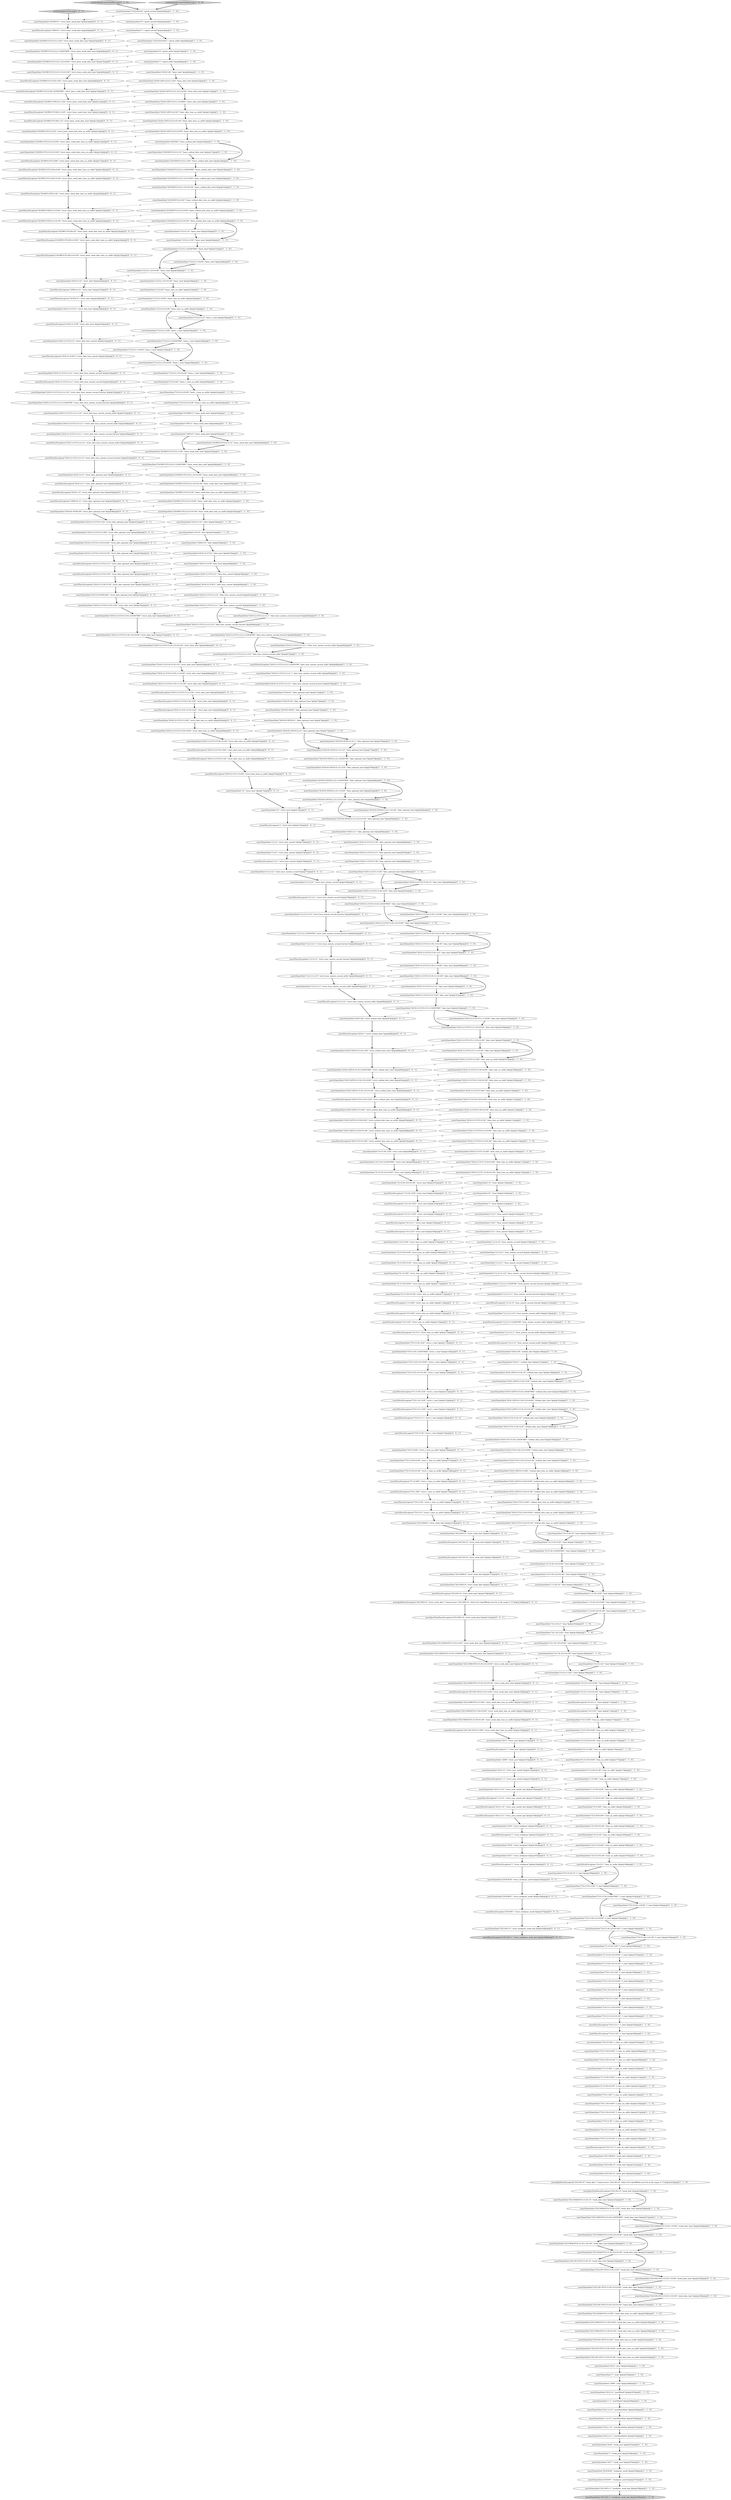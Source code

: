 digraph {
154 [style = filled, label = "assertSameDate(\"2012-W48-6T10:15:30.123+0100\",\"week_date_time\")@@@229@@@['1', '1', '0']", fillcolor = white, shape = ellipse image = "AAA0AAABBB1BBB"];
252 [style = filled, label = "assertSameDate(\"2018-1T10:15:30.1Z\",\"ordinal_date_time\")@@@143@@@['0', '1', '0']", fillcolor = white, shape = ellipse image = "AAA1AAABBB2BBB"];
20 [style = filled, label = "assertSameDate(\"T10:15:3+0100\",\"t_time_no_millis\")@@@217@@@['1', '1', '0']", fillcolor = white, shape = ellipse image = "AAA0AAABBB1BBB"];
360 [style = filled, label = "assertSameDate(\"2018W313T121212.123456789Z\",\"strict_basic_week_date_time\")@@@6@@@['0', '0', '1']", fillcolor = white, shape = ellipse image = "AAA0AAABBB3BBB"];
385 [style = filled, label = "assertSameDate(\"2017\",\"strict_weekyear\")@@@163@@@['0', '0', '1']", fillcolor = white, shape = ellipse image = "AAA0AAABBB3BBB"];
202 [style = filled, label = "assertSameDate(\"2018-05-30T20:21:23.123\",\"date_optional_time\")@@@77@@@['1', '1', '0']", fillcolor = white, shape = ellipse image = "AAA0AAABBB1BBB"];
248 [style = filled, label = "assertSameDate(\"2018-12-31T10:15:3.1Z\",\"date_time\")@@@100@@@['0', '1', '0']", fillcolor = white, shape = ellipse image = "AAA1AAABBB2BBB"];
25 [style = filled, label = "assertSameDate(\"2018-128T10:15:30.123+01:00\",\"ordinal_date_time\")@@@142@@@['1', '1', '0']", fillcolor = white, shape = ellipse image = "AAA0AAABBB1BBB"];
119 [style = filled, label = "assertSameDate(\"121212+01:00\",\"basic_time_no_millis\")@@@33@@@['1', '1', '0']", fillcolor = white, shape = ellipse image = "AAA0AAABBB1BBB"];
233 [style = filled, label = "assertSameDate(\"T10:15:30.1Z\",\"t_time\")@@@189@@@['0', '1', '0']", fillcolor = white, shape = ellipse image = "AAA1AAABBB2BBB"];
216 [style = filled, label = "assertSameDate(\"10:15:30.123+0100\",\"time\")@@@157@@@['1', '1', '0']", fillcolor = white, shape = ellipse image = "AAA0AAABBB1BBB"];
414 [style = filled, label = "assertSameDate(\"2018W313T121212.123+0100\",\"strict_basic_week_date_time\")@@@7@@@['0', '0', '1']", fillcolor = white, shape = ellipse image = "AAA0AAABBB3BBB"];
211 [style = filled, label = "assertSameDate(\"2018-05-30\",\"date_optional_time\")@@@72@@@['1', '1', '0']", fillcolor = white, shape = ellipse image = "AAA0AAABBB1BBB"];
174 [style = filled, label = "assertSameDate(\"T1:15:30Z\",\"t_time_no_millis\")@@@210@@@['1', '1', '0']", fillcolor = white, shape = ellipse image = "AAA0AAABBB1BBB"];
71 [style = filled, label = "assertSameDate(\"2012-W1-6T10:15:30Z\",\"week_date_time_no_millis\")@@@241@@@['1', '1', '0']", fillcolor = white, shape = ellipse image = "AAA0AAABBB1BBB"];
339 [style = filled, label = "assertSameDate(\"2018-128T10:15:30Z\",\"strict_ordinal_date_time_no_millis\")@@@94@@@['0', '0', '1']", fillcolor = white, shape = ellipse image = "AAA0AAABBB3BBB"];
123 [style = filled, label = "assertSameDate(\"2018-12-31T12:12:12.123\",\"date_hour_minute_second_fraction\")@@@64@@@['1', '1', '0']", fillcolor = white, shape = ellipse image = "AAA0AAABBB1BBB"];
137 [style = filled, label = "assertSameDate(\"T10:15:30.123Z\",\"t_time\")@@@190@@@['1', '1', '0']", fillcolor = white, shape = ellipse image = "AAA0AAABBB1BBB"];
72 [style = filled, label = "assertSameDate(\"2012-W48-6T10:15:30+0100\",\"week_date_time_no_millis\")@@@239@@@['1', '1', '0']", fillcolor = white, shape = ellipse image = "AAA0AAABBB1BBB"];
312 [style = filled, label = "assertSameDate(\"10:15:30Z\",\"strict_time_no_millis\")@@@107@@@['0', '0', '1']", fillcolor = white, shape = ellipse image = "AAA0AAABBB3BBB"];
177 [style = filled, label = "assertSameDate(\"12:12:12.123456789\",\"hour_minute_second_fraction\")@@@129@@@['1', '1', '0']", fillcolor = white, shape = ellipse image = "AAA0AAABBB1BBB"];
43 [style = filled, label = "assertSameDate(\"1\",\"hour\")@@@121@@@['1', '1', '0']", fillcolor = white, shape = ellipse image = "AAA0AAABBB1BBB"];
286 [style = filled, label = "assertParseException(\"2018-12-31T10:5:30\",\"strict_date_optional_time\")@@@52@@@['0', '0', '1']", fillcolor = white, shape = ellipse image = "AAA0AAABBB3BBB"];
153 [style = filled, label = "assertSameDate(\"12\",\"hour\")@@@119@@@['1', '1', '0']", fillcolor = white, shape = ellipse image = "AAA0AAABBB1BBB"];
145 [style = filled, label = "assertSameDate(\"12:12:12.123\",\"hour_minute_second_millis\")@@@132@@@['1', '1', '0']", fillcolor = white, shape = ellipse image = "AAA0AAABBB1BBB"];
356 [style = filled, label = "assertSameDate(\"-2000\",\"strict_year\")@@@153@@@['0', '0', '1']", fillcolor = white, shape = ellipse image = "AAA0AAABBB3BBB"];
85 [style = filled, label = "assertSameDate(\"T10:1:30Z\",\"t_time_no_millis\")@@@213@@@['1', '1', '0']", fillcolor = white, shape = ellipse image = "AAA0AAABBB1BBB"];
235 [style = filled, label = "assertSameDate(\"2018-12-31T10:15:30.1+01:00\",\"date_time\")@@@96@@@['0', '1', '0']", fillcolor = white, shape = ellipse image = "AAA1AAABBB2BBB"];
113 [style = filled, label = "assertSameDate(\"2018-12-31T10:15:30\",\"date_optional_time\")@@@86@@@['1', '1', '0']", fillcolor = white, shape = ellipse image = "AAA0AAABBB1BBB"];
426 [style = filled, label = "assertSameDate(\"2018W313T121212Z\",\"strict_basic_week_date_time_no_millis\")@@@14@@@['0', '0', '1']", fillcolor = white, shape = ellipse image = "AAA0AAABBB3BBB"];
297 [style = filled, label = "assertParseException(\"2018-12-31T1:15:30.123Z\",\"strict_date_time\")@@@64@@@['0', '0', '1']", fillcolor = white, shape = ellipse image = "AAA0AAABBB3BBB"];
413 [style = filled, label = "assertParseException(\"2018W313T81212Z\",\"strict_basic_week_date_time_no_millis\")@@@20@@@['0', '0', '1']", fillcolor = white, shape = ellipse image = "AAA0AAABBB3BBB"];
166 [style = filled, label = "assertSameDate(\"12:12:12\",\"hour_minute_second\")@@@125@@@['1', '1', '0']", fillcolor = white, shape = ellipse image = "AAA0AAABBB1BBB"];
406 [style = filled, label = "assertParseException(\"12:12:12\",\"strict_hour_minute_second_millis\")@@@86@@@['0', '0', '1']", fillcolor = white, shape = ellipse image = "AAA0AAABBB3BBB"];
181 [style = filled, label = "assertSameDate(\"2012-W48-6T10:15:30Z\",\"week_date_time_no_millis\")@@@238@@@['1', '1', '0']", fillcolor = white, shape = ellipse image = "AAA0AAABBB1BBB"];
389 [style = filled, label = "assertSameDate(\"2018-12-31T10:15:30+01:00\",\"strict_date_optional_time\")@@@50@@@['0', '0', '1']", fillcolor = white, shape = ellipse image = "AAA0AAABBB3BBB"];
324 [style = filled, label = "assertSameDate(\"2018-W01\",\"strict_weekyear_week\")@@@166@@@['0', '0', '1']", fillcolor = white, shape = ellipse image = "AAA0AAABBB3BBB"];
342 [style = filled, label = "assertParseException(\"2018W313T12812+0100\",\"strict_basic_week_date_time_no_millis\")@@@24@@@['0', '0', '1']", fillcolor = white, shape = ellipse image = "AAA0AAABBB3BBB"];
44 [style = filled, label = "assertSameDate(\"2018-W29\",\"weekyear_week\")@@@256@@@['1', '1', '0']", fillcolor = white, shape = ellipse image = "AAA0AAABBB1BBB"];
189 [style = filled, label = "assertSameDate(\"2012-12\",\"yearMonth\")@@@247@@@['1', '1', '0']", fillcolor = white, shape = ellipse image = "AAA0AAABBB1BBB"];
276 [style = filled, label = "assertParseException(\"2018W313T81212+0100\",\"strict_basic_week_date_time_no_millis\")@@@21@@@['0', '0', '1']", fillcolor = white, shape = ellipse image = "AAA0AAABBB3BBB"];
51 [style = filled, label = "assertSameDate(\"2018-12-31T10:15:30+01:00\",\"date_time_no_millis\")@@@109@@@['1', '1', '0']", fillcolor = white, shape = ellipse image = "AAA0AAABBB1BBB"];
120 [style = filled, label = "assertSameDate(\"2018-12-31T10:5:30Z\",\"date_time_no_millis\")@@@110@@@['1', '1', '0']", fillcolor = white, shape = ellipse image = "AAA0AAABBB1BBB"];
39 [style = filled, label = "assertSameDate(\"10:15:30.123456789Z\",\"time\")@@@156@@@['1', '1', '0']", fillcolor = white, shape = ellipse image = "AAA0AAABBB1BBB"];
178 [style = filled, label = "assertSameDate(\"01\",\"hour\")@@@120@@@['1', '1', '0']", fillcolor = white, shape = ellipse image = "AAA0AAABBB1BBB"];
425 [style = filled, label = "assertSameDate(\"T10:15:30.123+0100\",\"strict_t_time\")@@@119@@@['0', '0', '1']", fillcolor = white, shape = ellipse image = "AAA0AAABBB3BBB"];
139 [style = filled, label = "assertSameDate(\"2018W313T121212.123Z\",\"basic_week_date_time\")@@@47@@@['1', '1', '0']", fillcolor = white, shape = ellipse image = "AAA0AAABBB1BBB"];
88 [style = filled, label = "assertSameDate(\"2012-W1-6T10:15:30.123+0100\",\"week_date_time\")@@@235@@@['1', '1', '0']", fillcolor = white, shape = ellipse image = "AAA0AAABBB1BBB"];
96 [style = filled, label = "assertSameDate(\"T10:1:30+01:00\",\"t_time_no_millis\")@@@215@@@['1', '1', '0']", fillcolor = white, shape = ellipse image = "AAA0AAABBB1BBB"];
267 [style = filled, label = "assertParseException(\"2018-W1\",\"strict_weekyear_week\")@@@167@@@['0', '0', '1']", fillcolor = white, shape = ellipse image = "AAA0AAABBB3BBB"];
187 [style = filled, label = "assertSameDate(\"121212.123+0100\",\"basic_time\")@@@29@@@['1', '1', '0']", fillcolor = white, shape = ellipse image = "AAA0AAABBB1BBB"];
388 [style = filled, label = "assertParseException(\"2018-12-31T12:12:12\",\"strict_date_hour_minute_second_fraction\")@@@41@@@['0', '0', '1']", fillcolor = white, shape = ellipse image = "AAA0AAABBB3BBB"];
180 [style = filled, label = "assertSameDate(\"12:1\",\"hour_minute\")@@@124@@@['1', '1', '0']", fillcolor = white, shape = ellipse image = "AAA0AAABBB1BBB"];
116 [style = filled, label = "assertSameDate(\"2012-W1-6T10:15:30.123+01:00\",\"week_date_time\")@@@237@@@['1', '1', '0']", fillcolor = white, shape = ellipse image = "AAA0AAABBB1BBB"];
405 [style = filled, label = "assertSameDate(\"12:01\",\"strict_hour_minute\")@@@75@@@['0', '0', '1']", fillcolor = white, shape = ellipse image = "AAA0AAABBB3BBB"];
99 [style = filled, label = "assertSameDate(\"-2000\",\"year\")@@@246@@@['1', '1', '0']", fillcolor = white, shape = ellipse image = "AAA0AAABBB1BBB"];
260 [style = filled, label = "assertSameDate(\"2015-01-04T00:00Z\",\"strict_date_optional_time\")@@@54@@@['0', '0', '1']", fillcolor = white, shape = ellipse image = "AAA0AAABBB3BBB"];
361 [style = filled, label = "assertSameDate(\"2018W313T121212.123+01:00\",\"strict_basic_week_date_time\")@@@8@@@['0', '0', '1']", fillcolor = white, shape = ellipse image = "AAA0AAABBB3BBB"];
190 [style = filled, label = "assertSameDate(\"2018-1T10:15:30.123456789Z\",\"ordinal_date_time\")@@@145@@@['1', '1', '0']", fillcolor = white, shape = ellipse image = "AAA0AAABBB1BBB"];
272 [style = filled, label = "assertParseException(\"T10:1:30Z\",\"strict_t_time_no_millis\")@@@130@@@['0', '0', '1']", fillcolor = white, shape = ellipse image = "AAA0AAABBB3BBB"];
171 [style = filled, label = "assertSameDate(\"121212Z\",\"basic_time_no_millis\")@@@31@@@['1', '1', '0']", fillcolor = white, shape = ellipse image = "AAA0AAABBB1BBB"];
304 [style = filled, label = "assertParseException(\"1:15:30.123Z\",\"strict_time\")@@@102@@@['0', '0', '1']", fillcolor = white, shape = ellipse image = "AAA0AAABBB3BBB"];
423 [style = filled, label = "assertParseException(\"2018-12-31T8\",\"strict_date_hour\")@@@30@@@['0', '0', '1']", fillcolor = white, shape = ellipse image = "AAA0AAABBB3BBB"];
239 [style = filled, label = "assertSameDate(\"2012-W48-6T10:15:30.1Z\",\"week_date_time\")@@@225@@@['0', '1', '0']", fillcolor = white, shape = ellipse image = "AAA1AAABBB2BBB"];
289 [style = filled, label = "assertParseException(\"10000-01-31\",\"strict_date_optional_time\")@@@45@@@['0', '0', '1']", fillcolor = white, shape = ellipse image = "AAA0AAABBB3BBB"];
325 [style = filled, label = "assertParseException(\"10:5:30Z\",\"strict_time_no_millis\")@@@114@@@['0', '0', '1']", fillcolor = white, shape = ellipse image = "AAA0AAABBB3BBB"];
348 [style = filled, label = "assertSameDate(\"10:15:30+01:00\",\"strict_time_no_millis\")@@@109@@@['0', '0', '1']", fillcolor = white, shape = ellipse image = "AAA0AAABBB3BBB"];
251 [style = filled, label = "assertSameDate(\"2018-12-31T10:15:3.1+01:00\",\"date_time\")@@@106@@@['0', '1', '0']", fillcolor = white, shape = ellipse image = "AAA1AAABBB2BBB"];
155 [style = filled, label = "assertSameDate(\"T1:15:30.123Z\",\"t_time\")@@@196@@@['1', '1', '0']", fillcolor = white, shape = ellipse image = "AAA0AAABBB1BBB"];
33 [style = filled, label = "assertSameDate(\"2018-12-31T12:12:12.123\",\"date_hour_minute_second_millis\")@@@67@@@['1', '1', '0']", fillcolor = white, shape = ellipse image = "AAA0AAABBB1BBB"];
336 [style = filled, label = "assertSameDate(\"12:12:12.123\",\"strict_hour_minute_second_millis\")@@@84@@@['0', '0', '1']", fillcolor = white, shape = ellipse image = "AAA0AAABBB3BBB"];
169 [style = filled, label = "assertSameDate(\"18-5-6\",\"date\")@@@55@@@['1', '1', '0']", fillcolor = white, shape = ellipse image = "AAA0AAABBB1BBB"];
131 [style = filled, label = "assertSameDate(\"T121212.123+01:00\",\"basic_t_time\")@@@39@@@['1', '1', '0']", fillcolor = white, shape = ellipse image = "AAA0AAABBB1BBB"];
259 [style = filled, label = "assertParseException(\"2018-12-31T8:3\",\"strict_date_hour_minute\")@@@32@@@['0', '0', '1']", fillcolor = white, shape = ellipse image = "AAA0AAABBB3BBB"];
18 [style = filled, label = "assertSameDate(\"2018-12-31T10:15:30.11+0100\",\"date_time\")@@@98@@@['1', '1', '0']", fillcolor = white, shape = ellipse image = "AAA0AAABBB1BBB"];
157 [style = filled, label = "assertSameDate(\"2018-128T10:15:30Z\",\"ordinal_date_time_no_millis\")@@@148@@@['1', '1', '0']", fillcolor = white, shape = ellipse image = "AAA0AAABBB1BBB"];
192 [style = filled, label = "assertSameDate(\"2018363T121212.123+01:00\",\"basic_ordinal_date_time\")@@@21@@@['1', '1', '0']", fillcolor = white, shape = ellipse image = "AAA0AAABBB1BBB"];
152 [style = filled, label = "assertSameDate(\"2018-W1\",\"weekyear_week\")@@@257@@@['1', '1', '0']", fillcolor = white, shape = ellipse image = "AAA0AAABBB1BBB"];
62 [style = filled, label = "assertSameDate(\"2012-W31-5\",\"weekyear_week_day\")@@@258@@@['1', '1', '0']", fillcolor = white, shape = ellipse image = "AAA0AAABBB1BBB"];
227 [style = filled, label = "assertSameDate(\"2018-12-31T12:12:12.1\",\"date_hour_minute_second_millis\")@@@66@@@['0', '1', '0']", fillcolor = white, shape = ellipse image = "AAA1AAABBB2BBB"];
377 [style = filled, label = "assertParseException(\"2018-1-31\",\"strict_date_optional_time\")@@@44@@@['0', '0', '1']", fillcolor = white, shape = ellipse image = "AAA0AAABBB3BBB"];
358 [style = filled, label = "assertParseException(\"2018W313T81212.123Z\",\"strict_basic_week_date_time\")@@@11@@@['0', '0', '1']", fillcolor = white, shape = ellipse image = "AAA0AAABBB3BBB"];
399 [style = filled, label = "assertSameDate(\"2018-12-31T12:12:12\",\"strict_date_hour_minute_second\")@@@33@@@['0', '0', '1']", fillcolor = white, shape = ellipse image = "AAA0AAABBB3BBB"];
226 [style = filled, label = "assertSameDate(\"T121212.1+0100\",\"basic_t_time\")@@@37@@@['0', '1', '0']", fillcolor = white, shape = ellipse image = "AAA1AAABBB2BBB"];
409 [style = filled, label = "assertParseException(\"1\",\"strict_year\")@@@152@@@['0', '0', '1']", fillcolor = white, shape = ellipse image = "AAA0AAABBB3BBB"];
403 [style = filled, label = "assertSameDate(\"2018-128\",\"strict_ordinal_date\")@@@87@@@['0', '0', '1']", fillcolor = white, shape = ellipse image = "AAA0AAABBB3BBB"];
210 [style = filled, label = "assertSameDate(\"2018-12-31T12:12:1\",\"date_hour_minute_second\")@@@62@@@['1', '1', '0']", fillcolor = white, shape = ellipse image = "AAA0AAABBB1BBB"];
284 [style = filled, label = "assertParseException(\"2012-1-31\",\"strict_year_month_day\")@@@158@@@['0', '0', '1']", fillcolor = white, shape = ellipse image = "AAA0AAABBB3BBB"];
197 [style = filled, label = "assertSameDate(\"T10:1:30+0100\",\"t_time_no_millis\")@@@214@@@['1', '1', '0']", fillcolor = white, shape = ellipse image = "AAA0AAABBB1BBB"];
396 [style = filled, label = "assertParseException(\"T10:15:3Z\",\"strict_t_time\")@@@125@@@['0', '0', '1']", fillcolor = white, shape = ellipse image = "AAA0AAABBB3BBB"];
238 [style = filled, label = "assertSameDate(\"1:15:30.1Z\",\"time\")@@@159@@@['0', '1', '0']", fillcolor = white, shape = ellipse image = "AAA1AAABBB2BBB"];
57 [style = filled, label = "assertSameDate(\"1W313\",\"basic_week_date\")@@@44@@@['1', '1', '0']", fillcolor = white, shape = ellipse image = "AAA0AAABBB1BBB"];
345 [style = filled, label = "assertSameDate(\"2018-12-31T10:15:30.123+01:00\",\"strict_date_time\")@@@58@@@['0', '0', '1']", fillcolor = white, shape = ellipse image = "AAA0AAABBB3BBB"];
112 [style = filled, label = "assertSameDate(\"2018-12-1\",\"date_optional_time\")@@@85@@@['1', '1', '0']", fillcolor = white, shape = ellipse image = "AAA0AAABBB1BBB"];
118 [style = filled, label = "assertSameDate(\"2018-12-31T10:15:3\",\"date_optional_time\")@@@87@@@['1', '1', '0']", fillcolor = white, shape = ellipse image = "AAA0AAABBB1BBB"];
168 [style = filled, label = "assertSameDate(\"2017\",\"week_year\")@@@255@@@['1', '1', '0']", fillcolor = white, shape = ellipse image = "AAA0AAABBB1BBB"];
294 [style = filled, label = "assertSameDate(\"12:12\",\"strict_hour_minute\")@@@74@@@['0', '0', '1']", fillcolor = white, shape = ellipse image = "AAA0AAABBB3BBB"];
228 [style = filled, label = "assertSameDate(\"2012-W48-6T10:15:30.1+01:00\",\"week_date_time\")@@@230@@@['0', '1', '0']", fillcolor = white, shape = ellipse image = "AAA1AAABBB2BBB"];
138 [style = filled, label = "assertSameDate(\"2018-05-30T20\",\"date_optional_time\")@@@73@@@['1', '1', '0']", fillcolor = white, shape = ellipse image = "AAA0AAABBB1BBB"];
45 [style = filled, label = "assertSameDate(\"2018363T121212.123456789Z\",\"basic_ordinal_date_time\")@@@19@@@['1', '1', '0']", fillcolor = white, shape = ellipse image = "AAA0AAABBB1BBB"];
91 [style = filled, label = "assertSameDate(\"10:15:30.123Z\",\"time\")@@@155@@@['1', '1', '0']", fillcolor = white, shape = ellipse image = "AAA0AAABBB1BBB"];
224 [style = filled, label = "assertSameDate(\"2018-1T10:15:30.123Z\",\"ordinal_date_time\")@@@144@@@['1', '1', '0']", fillcolor = white, shape = ellipse image = "AAA0AAABBB1BBB"];
196 [style = filled, label = "assertSameDate(\"10:15:30.123+01:00\",\"time\")@@@158@@@['1', '1', '0']", fillcolor = white, shape = ellipse image = "AAA0AAABBB1BBB"];
24 [style = filled, label = "assertSameDate(\"T121212+0100\",\"basic_t_time_no_millis\")@@@41@@@['1', '1', '0']", fillcolor = white, shape = ellipse image = "AAA0AAABBB1BBB"];
184 [style = filled, label = "assertSameDate(\"121212+0100\",\"basic_time_no_millis\")@@@32@@@['1', '1', '0']", fillcolor = white, shape = ellipse image = "AAA0AAABBB1BBB"];
244 [style = filled, label = "assertSameDate(\"2012-W1-6T10:15:30.1Z\",\"week_date_time\")@@@232@@@['0', '1', '0']", fillcolor = white, shape = ellipse image = "AAA1AAABBB2BBB"];
319 [style = filled, label = "assertSameDate(\"T10:15:30+01:00\",\"strict_t_time_no_millis\")@@@128@@@['0', '0', '1']", fillcolor = white, shape = ellipse image = "AAA0AAABBB3BBB"];
277 [style = filled, label = "assertParseException(\"2018-12-31T10:5:30Z\",\"strict_date_time_no_millis\")@@@68@@@['0', '0', '1']", fillcolor = white, shape = ellipse image = "AAA0AAABBB3BBB"];
142 [style = filled, label = "assertSameDate(\"2018-05-30T20:21:23.123456789Z\",\"date_optional_time\")@@@80@@@['1', '1', '0']", fillcolor = white, shape = ellipse image = "AAA0AAABBB1BBB"];
387 [style = filled, label = "assertSameDate(\"2018-12-31T12:12:12.123456789\",\"strict_date_hour_minute_second_fraction\")@@@36@@@['0', '0', '1']", fillcolor = white, shape = ellipse image = "AAA0AAABBB3BBB"];
105 [style = filled, label = "assertSameDate(\"1\",\"week_year\")@@@254@@@['1', '1', '0']", fillcolor = white, shape = ellipse image = "AAA0AAABBB1BBB"];
317 [style = filled, label = "assertParseException(\"2012-W1-6\",\"strict_week_date\")@@@135@@@['0', '0', '1']", fillcolor = white, shape = ellipse image = "AAA0AAABBB3BBB"];
341 [style = filled, label = "assertSameDate(\"2012-W48-6T10:15:30Z\",\"strict_week_date_time_no_millis\")@@@147@@@['0', '0', '1']", fillcolor = white, shape = ellipse image = "AAA0AAABBB3BBB"];
391 [style = filled, label = "assertSameDate(\"2018-12-31T10:15:30+0100\",\"strict_date_time_no_millis\")@@@66@@@['0', '0', '1']", fillcolor = white, shape = ellipse image = "AAA0AAABBB3BBB"];
424 [style = filled, label = "assertSameDate(\"2018-12-31T10:15:30.11+01:00\",\"strict_date_time\")@@@61@@@['0', '0', '1']", fillcolor = white, shape = ellipse image = "AAA0AAABBB3BBB"];
222 [style = filled, label = "assertSameDate(\"T10:15:30+01:00\",\"t_time_no_millis\")@@@209@@@['1', '1', '0']", fillcolor = white, shape = ellipse image = "AAA0AAABBB1BBB"];
402 [style = filled, label = "assertParseException(\"10000-12-31\",\"strict_date\")@@@27@@@['0', '0', '1']", fillcolor = white, shape = ellipse image = "AAA0AAABBB3BBB"];
87 [style = filled, label = "assertSameDate(\"10:5:30Z\",\"time_no_millis\")@@@182@@@['1', '1', '0']", fillcolor = white, shape = ellipse image = "AAA0AAABBB1BBB"];
98 [style = filled, label = "assertSameDate(\"2018-1T10:15:30.123+0100\",\"ordinal_date_time\")@@@146@@@['1', '1', '0']", fillcolor = white, shape = ellipse image = "AAA0AAABBB1BBB"];
15 [style = filled, label = "assertSameDate(\"12:12\",\"hour_minute\")@@@122@@@['1', '1', '0']", fillcolor = white, shape = ellipse image = "AAA0AAABBB1BBB"];
410 [style = filled, label = "assertSameDate(\"2018-128T10:15:30.123456789Z\",\"strict_ordinal_date_time\")@@@90@@@['0', '0', '1']", fillcolor = white, shape = ellipse image = "AAA0AAABBB3BBB"];
21 [style = filled, label = "assertSameDate(\"T10:15:3+01:00\",\"t_time_no_millis\")@@@218@@@['1', '1', '0']", fillcolor = white, shape = ellipse image = "AAA0AAABBB1BBB"];
417 [style = filled, label = "assertSameDate(\"12:12:12\",\"strict_hour_minute_second\")@@@77@@@['0', '0', '1']", fillcolor = white, shape = ellipse image = "AAA0AAABBB3BBB"];
5 [style = filled, label = "assertSameDate(\"2018-128T10:15:30.123+0100\",\"ordinal_date_time\")@@@141@@@['1', '1', '0']", fillcolor = white, shape = ellipse image = "AAA0AAABBB1BBB"];
143 [style = filled, label = "assertSameDate(\"2018\",\"week_year\")@@@253@@@['1', '1', '0']", fillcolor = white, shape = ellipse image = "AAA0AAABBB1BBB"];
382 [style = filled, label = "assertSameDate(\"10:15:30.123+0100\",\"strict_time\")@@@100@@@['0', '0', '1']", fillcolor = white, shape = ellipse image = "AAA0AAABBB3BBB"];
268 [style = filled, label = "assertParseException(\"2018W313T81212+01:00\",\"strict_basic_week_date_time_no_millis\")@@@22@@@['0', '0', '1']", fillcolor = white, shape = ellipse image = "AAA0AAABBB3BBB"];
271 [style = filled, label = "assertParseException(\"2018-12-31T9:15:30\",\"strict_date_optional_time\")@@@53@@@['0', '0', '1']", fillcolor = white, shape = ellipse image = "AAA0AAABBB3BBB"];
208 [style = filled, label = "assertSameDate(\"2018363T121212+01:00\",\"basic_ordinal_date_time_no_millis\")@@@24@@@['1', '1', '0']", fillcolor = white, shape = ellipse image = "AAA0AAABBB1BBB"];
147 [style = filled, label = "assertSameDate(\"2012-W48-6T10:15:30.123456789Z\",\"week_date_time\")@@@227@@@['1', '1', '0']", fillcolor = white, shape = ellipse image = "AAA0AAABBB1BBB"];
332 [style = filled, label = "assertSameDate(\"12\",\"strict_hour\")@@@71@@@['0', '0', '1']", fillcolor = white, shape = ellipse image = "AAA0AAABBB3BBB"];
151 [style = filled, label = "assertSameDate(\"10:5:30+01:00\",\"time_no_millis\")@@@184@@@['1', '1', '0']", fillcolor = white, shape = ellipse image = "AAA0AAABBB1BBB"];
179 [style = filled, label = "assertSameDate(\"20181126T121212.123Z\",\"basic_date_time\")@@@10@@@['1', '1', '0']", fillcolor = white, shape = ellipse image = "AAA0AAABBB1BBB"];
31 [style = filled, label = "assertSameDate(\"1:15:30.123+01:00\",\"time\")@@@162@@@['1', '1', '0']", fillcolor = white, shape = ellipse image = "AAA0AAABBB1BBB"];
134 [style = filled, label = "assertSameDate(\"0\",\"epoch_second\")@@@4@@@['1', '1', '0']", fillcolor = white, shape = ellipse image = "AAA0AAABBB1BBB"];
140 [style = filled, label = "assertSameDate(\"1\",\"epoch_second\")@@@5@@@['1', '1', '0']", fillcolor = white, shape = ellipse image = "AAA0AAABBB1BBB"];
130 [style = filled, label = "assertSameDate(\"T121212.123+0100\",\"basic_t_time\")@@@38@@@['1', '1', '0']", fillcolor = white, shape = ellipse image = "AAA0AAABBB1BBB"];
212 [style = filled, label = "assertSameDate(\"T10:15:30+0100\",\"t_time_no_millis\")@@@208@@@['1', '1', '0']", fillcolor = white, shape = ellipse image = "AAA0AAABBB1BBB"];
335 [style = filled, label = "assertSameDate(\"01\",\"strict_hour\")@@@72@@@['0', '0', '1']", fillcolor = white, shape = ellipse image = "AAA0AAABBB3BBB"];
133 [style = filled, label = "assertParseException(\"T10:15:3\",\"t_time_no_millis\")@@@219@@@['1', '1', '0']", fillcolor = white, shape = ellipse image = "AAA0AAABBB1BBB"];
50 [style = filled, label = "assertSameDate(\"2012-W1-6T10:15:30+01:00\",\"week_date_time_no_millis\")@@@243@@@['1', '1', '0']", fillcolor = white, shape = ellipse image = "AAA0AAABBB1BBB"];
214 [style = filled, label = "assertSameDate(\"2012-12-31\",\"yearMonthDay\")@@@249@@@['1', '1', '0']", fillcolor = white, shape = ellipse image = "AAA0AAABBB1BBB"];
13 [style = filled, label = "assertSameDate(\"1:15:30+0100\",\"time_no_millis\")@@@180@@@['1', '1', '0']", fillcolor = white, shape = ellipse image = "AAA0AAABBB1BBB"];
247 [style = filled, label = "testDuellingFormatsValidParsing['0', '1', '0']", fillcolor = lightgray, shape = diamond image = "AAA0AAABBB2BBB"];
67 [style = filled, label = "assertSameDate(\"10:15:3+01:00\",\"time_no_millis\")@@@187@@@['1', '1', '0']", fillcolor = white, shape = ellipse image = "AAA0AAABBB1BBB"];
86 [style = filled, label = "assertSameDate(\"18W313\",\"basic_week_date\")@@@45@@@['1', '1', '0']", fillcolor = white, shape = ellipse image = "AAA0AAABBB1BBB"];
19 [style = filled, label = "assertSameDate(\"12:12:01\",\"hour_minute_second\")@@@126@@@['1', '1', '0']", fillcolor = white, shape = ellipse image = "AAA0AAABBB1BBB"];
183 [style = filled, label = "assertSameDate(\"2012-W01-6\",\"week_date\")@@@221@@@['1', '1', '0']", fillcolor = white, shape = ellipse image = "AAA0AAABBB1BBB"];
241 [style = filled, label = "assertSameDate(\"2018W313T121212.1Z\",\"basic_week_date_time\")@@@46@@@['0', '1', '0']", fillcolor = white, shape = ellipse image = "AAA1AAABBB2BBB"];
27 [style = filled, label = "assertJodaParseException(\"2012-W1-8\",\"week_date\",\"Cannot parse \"2012-W1-8\": Value 8 for dayOfWeek must be in the range (1,7(\")@@@223@@@['1', '1', '0']", fillcolor = white, shape = ellipse image = "AAA0AAABBB1BBB"];
366 [style = filled, label = "assertParseException(\"18W313\",\"strict_basic_week_date\")@@@4@@@['0', '0', '1']", fillcolor = white, shape = ellipse image = "AAA0AAABBB3BBB"];
240 [style = filled, label = "assertSameDate(\"2018-05-30T20:21:23.1+0100\",\"date_optional_time\")@@@81@@@['0', '1', '0']", fillcolor = white, shape = ellipse image = "AAA1AAABBB2BBB"];
148 [style = filled, label = "assertSameDate(\"2018-12-31T12:12:12.1\",\"date_hour_minute_second_fraction\")@@@70@@@['1', '1', '0']", fillcolor = white, shape = ellipse image = "AAA0AAABBB1BBB"];
274 [style = filled, label = "assertSameDate(\"2018-12-31T10:15:30+01:00\",\"strict_date_time_no_millis\")@@@67@@@['0', '0', '1']", fillcolor = white, shape = ellipse image = "AAA0AAABBB3BBB"];
355 [style = filled, label = "assertSameDate(\"2012-12-31\",\"strict_year_month_day\")@@@156@@@['0', '0', '1']", fillcolor = white, shape = ellipse image = "AAA0AAABBB3BBB"];
69 [style = filled, label = "assertSameDate(\"2012-W48-6T10:15:30.123Z\",\"week_date_time\")@@@226@@@['1', '1', '0']", fillcolor = white, shape = ellipse image = "AAA0AAABBB1BBB"];
199 [style = filled, label = "assertSameDate(\"2018-12-31T10:15:30.11Z\",\"date_time\")@@@97@@@['1', '1', '0']", fillcolor = white, shape = ellipse image = "AAA0AAABBB1BBB"];
262 [style = filled, label = "assertSameDate(\"10:15:30.123456789Z\",\"strict_time\")@@@99@@@['0', '0', '1']", fillcolor = white, shape = ellipse image = "AAA0AAABBB3BBB"];
164 [style = filled, label = "assertSameDate(\"2018-12-31T10:15:3Z\",\"date_time_no_millis\")@@@113@@@['1', '1', '0']", fillcolor = white, shape = ellipse image = "AAA0AAABBB1BBB"];
242 [style = filled, label = "assertSameDate(\"2018-05-30T20:21:23.1\",\"date_optional_time\")@@@76@@@['0', '1', '0']", fillcolor = white, shape = ellipse image = "AAA1AAABBB2BBB"];
273 [style = filled, label = "assertSameDate(\"2018-W29\",\"strict_weekyear_week\")@@@165@@@['0', '0', '1']", fillcolor = white, shape = ellipse image = "AAA0AAABBB3BBB"];
12 [style = filled, label = "assertJavaTimeParseException(\"2012-W1-8\",\"week_date\")@@@224@@@['1', '1', '0']", fillcolor = white, shape = ellipse image = "AAA0AAABBB1BBB"];
221 [style = filled, label = "assertSameDate(\"2018-1T10:15:30+0100\",\"ordinal_date_time_no_millis\")@@@152@@@['1', '1', '0']", fillcolor = white, shape = ellipse image = "AAA0AAABBB1BBB"];
185 [style = filled, label = "assertSameDate(\"2018W313T121212+0100\",\"basic_week_date_time_no_millis\")@@@52@@@['1', '1', '0']", fillcolor = white, shape = ellipse image = "AAA0AAABBB1BBB"];
124 [style = filled, label = "assertSameDate(\"2018-12-31T10:15:3.123+0100\",\"date_time\")@@@104@@@['1', '1', '0']", fillcolor = white, shape = ellipse image = "AAA0AAABBB1BBB"];
237 [style = filled, label = "assertSameDate(\"10:1:30.1Z\",\"time\")@@@163@@@['0', '1', '0']", fillcolor = white, shape = ellipse image = "AAA1AAABBB2BBB"];
363 [style = filled, label = "assertSameDate(\"01:15:30Z\",\"strict_time_no_millis\")@@@110@@@['0', '0', '1']", fillcolor = white, shape = ellipse image = "AAA0AAABBB3BBB"];
22 [style = filled, label = "assertSameDate(\"T10:15:30Z\",\"t_time_no_millis\")@@@207@@@['1', '1', '0']", fillcolor = white, shape = ellipse image = "AAA0AAABBB1BBB"];
104 [style = filled, label = "assertSameDate(\"T10:15:3.123+0100\",\"t_time\")@@@203@@@['1', '1', '0']", fillcolor = white, shape = ellipse image = "AAA0AAABBB1BBB"];
110 [style = filled, label = "assertSameDate(\"T10:1:30.123+01:00\",\"t_time\")@@@201@@@['1', '1', '0']", fillcolor = white, shape = ellipse image = "AAA0AAABBB1BBB"];
270 [style = filled, label = "assertParseException(\"2012-W1-1\",\"strict_weekyear_week_day\")@@@169@@@['0', '0', '1']", fillcolor = lightgray, shape = ellipse image = "AAA0AAABBB3BBB"];
76 [style = filled, label = "assertSameDate(\"2018-12-31T12:12:12\",\"date_hour_minute_second\")@@@61@@@['1', '1', '0']", fillcolor = white, shape = ellipse image = "AAA0AAABBB1BBB"];
42 [style = filled, label = "assertSameDate(\"2012\",\"year\")@@@244@@@['1', '1', '0']", fillcolor = white, shape = ellipse image = "AAA0AAABBB1BBB"];
415 [style = filled, label = "assertParseException(\"T10:15:3.123Z\",\"strict_t_time\")@@@123@@@['0', '0', '1']", fillcolor = white, shape = ellipse image = "AAA0AAABBB3BBB"];
163 [style = filled, label = "assertSameDate(\"0\",\"epoch_millis\")@@@7@@@['1', '1', '0']", fillcolor = white, shape = ellipse image = "AAA0AAABBB1BBB"];
303 [style = filled, label = "assertSameDate(\"2018-12-31T10:15:30.11+0100\",\"strict_date_time\")@@@60@@@['0', '0', '1']", fillcolor = white, shape = ellipse image = "AAA0AAABBB3BBB"];
264 [style = filled, label = "assertSameDate(\"T10:15:30.123Z\",\"strict_t_time\")@@@117@@@['0', '0', '1']", fillcolor = white, shape = ellipse image = "AAA0AAABBB3BBB"];
280 [style = filled, label = "assertParseException(\"2018-12-31T10:15:3\",\"strict_date_optional_time\")@@@51@@@['0', '0', '1']", fillcolor = white, shape = ellipse image = "AAA0AAABBB3BBB"];
203 [style = filled, label = "assertSameDate(\"121212.123+01:00\",\"basic_time\")@@@30@@@['1', '1', '0']", fillcolor = white, shape = ellipse image = "AAA0AAABBB1BBB"];
374 [style = filled, label = "assertSameDate(\"12:12:12.1\",\"strict_hour_minute_second_fraction\")@@@82@@@['0', '0', '1']", fillcolor = white, shape = ellipse image = "AAA0AAABBB3BBB"];
141 [style = filled, label = "assertSameDate(\"2018-12-31T1:15:30\",\"date_optional_time\")@@@89@@@['1', '1', '0']", fillcolor = white, shape = ellipse image = "AAA0AAABBB1BBB"];
419 [style = filled, label = "assertSameDate(\"2012-W48-6T10:15:30.123+0100\",\"strict_week_date_time\")@@@144@@@['0', '0', '1']", fillcolor = white, shape = ellipse image = "AAA0AAABBB3BBB"];
225 [style = filled, label = "assertParseException(\"T10:15:3Z\",\"t_time\")@@@206@@@['1', '1', '0']", fillcolor = white, shape = ellipse image = "AAA0AAABBB1BBB"];
102 [style = filled, label = "assertSameDate(\"2018363T121212+0100\",\"basic_ordinal_date_time_no_millis\")@@@23@@@['1', '1', '0']", fillcolor = white, shape = ellipse image = "AAA0AAABBB1BBB"];
291 [style = filled, label = "assertParseException(\"10:1:30.123Z\",\"strict_time\")@@@103@@@['0', '0', '1']", fillcolor = white, shape = ellipse image = "AAA0AAABBB3BBB"];
308 [style = filled, label = "assertParseException(\"10:15:3Z\",\"strict_time\")@@@106@@@['0', '0', '1']", fillcolor = white, shape = ellipse image = "AAA0AAABBB3BBB"];
90 [style = filled, label = "assertSameDate(\"2018363T121212.123+0100\",\"basic_ordinal_date_time\")@@@20@@@['1', '1', '0']", fillcolor = white, shape = ellipse image = "AAA0AAABBB1BBB"];
411 [style = filled, label = "assertParseException(\"10:15:3\",\"strict_time_no_millis\")@@@116@@@['0', '0', '1']", fillcolor = white, shape = ellipse image = "AAA0AAABBB3BBB"];
106 [style = filled, label = "assertSameDate(\"2018-12-31T10:15:30.123+01:00\",\"date_time\")@@@95@@@['1', '1', '0']", fillcolor = white, shape = ellipse image = "AAA0AAABBB1BBB"];
397 [style = filled, label = "assertParseException(\"T10:15:3.1\",\"strict_t_time\")@@@124@@@['0', '0', '1']", fillcolor = white, shape = ellipse image = "AAA0AAABBB3BBB"];
313 [style = filled, label = "assertParseException(\"2018W313T12128+01:00\",\"strict_basic_week_date_time_no_millis\")@@@19@@@['0', '0', '1']", fillcolor = white, shape = ellipse image = "AAA0AAABBB3BBB"];
311 [style = filled, label = "assertSameDate(\"2018W313\",\"strict_basic_week_date\")@@@3@@@['0', '0', '1']", fillcolor = white, shape = ellipse image = "AAA0AAABBB3BBB"];
281 [style = filled, label = "assertSameDate(\"2018-12-31T10:15:30.123+0100\",\"strict_date_time\")@@@57@@@['0', '0', '1']", fillcolor = white, shape = ellipse image = "AAA0AAABBB3BBB"];
349 [style = filled, label = "assertSameDate(\"2012-W48-6T10:15:30.123+01:00\",\"strict_week_date_time\")@@@145@@@['0', '0', '1']", fillcolor = white, shape = ellipse image = "AAA0AAABBB3BBB"];
28 [style = filled, label = "assertSameDate(\"2018W313T121212+01:00\",\"basic_week_date_time_no_millis\")@@@53@@@['1', '1', '0']", fillcolor = white, shape = ellipse image = "AAA0AAABBB1BBB"];
326 [style = filled, label = "assertParseException(\"2018-1T10:15:30.123Z\",\"strict_ordinal_date_time\")@@@93@@@['0', '0', '1']", fillcolor = white, shape = ellipse image = "AAA0AAABBB3BBB"];
58 [style = filled, label = "assertSameDate(\"10:15:30+0100\",\"time_no_millis\")@@@174@@@['1', '1', '0']", fillcolor = white, shape = ellipse image = "AAA0AAABBB1BBB"];
420 [style = filled, label = "assertParseException(\"10:15:3Z\",\"strict_time_no_millis\")@@@115@@@['0', '0', '1']", fillcolor = white, shape = ellipse image = "AAA0AAABBB3BBB"];
288 [style = filled, label = "assertParseException(\"2018-1T10:15:30Z\",\"strict_ordinal_date_time_no_millis\")@@@97@@@['0', '0', '1']", fillcolor = white, shape = ellipse image = "AAA0AAABBB3BBB"];
65 [style = filled, label = "assertSameDate(\"2018-12-31T10:15:30.11+01:00\",\"date_time\")@@@99@@@['1', '1', '0']", fillcolor = white, shape = ellipse image = "AAA0AAABBB1BBB"];
306 [style = filled, label = "assertParseException(\"12:12:12\",\"strict_hour_minute_second_fraction\")@@@83@@@['0', '0', '1']", fillcolor = white, shape = ellipse image = "AAA0AAABBB3BBB"];
26 [style = filled, label = "assertSameDate(\"2018W313T121212.123+01:00\",\"basic_week_date_time\")@@@50@@@['1', '1', '0']", fillcolor = white, shape = ellipse image = "AAA0AAABBB1BBB"];
46 [style = filled, label = "assertSameDate(\"12:12:12.123\",\"hour_minute_second_fraction\")@@@128@@@['1', '1', '0']", fillcolor = white, shape = ellipse image = "AAA0AAABBB1BBB"];
256 [style = filled, label = "assertSameDate(\"2018-128T10:15:30.1Z\",\"ordinal_date_time\")@@@138@@@['0', '1', '0']", fillcolor = white, shape = ellipse image = "AAA1AAABBB2BBB"];
364 [style = filled, label = "assertParseException(\"T1:15:30.123Z\",\"strict_t_time\")@@@121@@@['0', '0', '1']", fillcolor = white, shape = ellipse image = "AAA0AAABBB3BBB"];
54 [style = filled, label = "assertSameDate(\"10000-5-6\",\"date\")@@@56@@@['1', '1', '0']", fillcolor = white, shape = ellipse image = "AAA0AAABBB1BBB"];
231 [style = filled, label = "assertSameDate(\"10:15:30.1Z\",\"time\")@@@154@@@['0', '1', '0']", fillcolor = white, shape = ellipse image = "AAA1AAABBB2BBB"];
115 [style = filled, label = "assertSameDate(\"2018W313T121212.123456789Z\",\"basic_week_date_time\")@@@48@@@['1', '1', '0']", fillcolor = white, shape = ellipse image = "AAA0AAABBB1BBB"];
0 [style = filled, label = "assertSameDate(\"20181126T121212+0100\",\"basic_date_time_no_millis\")@@@15@@@['1', '1', '0']", fillcolor = white, shape = ellipse image = "AAA0AAABBB1BBB"];
9 [style = filled, label = "assertSameDate(\"2018-12-31T10:15:30.123Z\",\"date_time\")@@@91@@@['1', '1', '0']", fillcolor = white, shape = ellipse image = "AAA0AAABBB1BBB"];
299 [style = filled, label = "assertParseException(\"2018W313T12812.123Z\",\"strict_basic_week_date_time\")@@@12@@@['0', '0', '1']", fillcolor = white, shape = ellipse image = "AAA0AAABBB3BBB"];
347 [style = filled, label = "assertSameDate(\"2018W313T121212.123Z\",\"strict_basic_week_date_time\")@@@5@@@['0', '0', '1']", fillcolor = white, shape = ellipse image = "AAA0AAABBB3BBB"];
315 [style = filled, label = "assertParseException(\"2012-12-1\",\"strict_year_month_day\")@@@159@@@['0', '0', '1']", fillcolor = white, shape = ellipse image = "AAA0AAABBB3BBB"];
170 [style = filled, label = "assertSameDate(\"10:15:3.123+0100\",\"time\")@@@169@@@['1', '1', '0']", fillcolor = white, shape = ellipse image = "AAA0AAABBB1BBB"];
378 [style = filled, label = "assertSameDate(\"2018-12-31\",\"strict_date\")@@@26@@@['0', '0', '1']", fillcolor = white, shape = ellipse image = "AAA0AAABBB3BBB"];
384 [style = filled, label = "assertSameDate(\"2012-W01-6\",\"strict_week_date\")@@@134@@@['0', '0', '1']", fillcolor = white, shape = ellipse image = "AAA0AAABBB3BBB"];
334 [style = filled, label = "assertSameDate(\"2010-01-05T02:00\",\"strict_date_optional_time\")@@@46@@@['0', '0', '1']", fillcolor = white, shape = ellipse image = "AAA0AAABBB3BBB"];
255 [style = filled, label = "assertSameDate(\"121212.1+0100\",\"basic_time\")@@@28@@@['0', '1', '0']", fillcolor = white, shape = ellipse image = "AAA1AAABBB2BBB"];
56 [style = filled, label = "assertSameDate(\"10:15:3.123Z\",\"time\")@@@168@@@['1', '1', '0']", fillcolor = white, shape = ellipse image = "AAA0AAABBB1BBB"];
215 [style = filled, label = "assertParseException(\"12:12:12\",\"hour_minute_second_fraction\")@@@131@@@['1', '1', '0']", fillcolor = white, shape = ellipse image = "AAA0AAABBB1BBB"];
158 [style = filled, label = "assertSameDate(\"T121212.123Z\",\"basic_t_time\")@@@35@@@['1', '1', '0']", fillcolor = white, shape = ellipse image = "AAA0AAABBB1BBB"];
354 [style = filled, label = "assertParseException(\"2018-12-31T10:15:3Z\",\"strict_date_time_no_millis\")@@@69@@@['0', '0', '1']", fillcolor = white, shape = ellipse image = "AAA0AAABBB3BBB"];
398 [style = filled, label = "assertSameDate(\"2012\",\"strict_year\")@@@151@@@['0', '0', '1']", fillcolor = white, shape = ellipse image = "AAA0AAABBB3BBB"];
400 [style = filled, label = "assertSameDate(\"2018-12-31T12:12:12.1\",\"strict_date_hour_minute_second_fraction\")@@@39@@@['0', '0', '1']", fillcolor = white, shape = ellipse image = "AAA0AAABBB3BBB"];
351 [style = filled, label = "assertParseException(\"2018-1\",\"strict_ordinal_date\")@@@88@@@['0', '0', '1']", fillcolor = white, shape = ellipse image = "AAA0AAABBB3BBB"];
301 [style = filled, label = "assertParseException(\"10:15:3.1\",\"strict_time\")@@@105@@@['0', '0', '1']", fillcolor = white, shape = ellipse image = "AAA0AAABBB3BBB"];
200 [style = filled, label = "assertSameDate(\"2012-W1-6\",\"week_date\")@@@222@@@['1', '1', '0']", fillcolor = white, shape = ellipse image = "AAA0AAABBB1BBB"];
29 [style = filled, label = "assertSameDate(\"2018-12-31T12:12:12.1\",\"date_hour_minute_second_millis\")@@@69@@@['1', '1', '0']", fillcolor = white, shape = ellipse image = "AAA0AAABBB1BBB"];
63 [style = filled, label = "assertSameDate(\"01:15:30+0100\",\"time_no_millis\")@@@177@@@['1', '1', '0']", fillcolor = white, shape = ellipse image = "AAA0AAABBB1BBB"];
150 [style = filled, label = "assertSameDate(\"2018-12-31T10:5:30\",\"date_optional_time\")@@@88@@@['1', '1', '0']", fillcolor = white, shape = ellipse image = "AAA0AAABBB1BBB"];
127 [style = filled, label = "assertSameDate(\"2018-12-31T10:15:30+0100\",\"date_time_no_millis\")@@@108@@@['1', '1', '0']", fillcolor = white, shape = ellipse image = "AAA0AAABBB1BBB"];
285 [style = filled, label = "assertParseException(\"T10:15:3\",\"strict_t_time_no_millis\")@@@132@@@['0', '0', '1']", fillcolor = white, shape = ellipse image = "AAA0AAABBB3BBB"];
412 [style = filled, label = "assertSameDate(\"T10:15:30+0100\",\"strict_t_time_no_millis\")@@@127@@@['0', '0', '1']", fillcolor = white, shape = ellipse image = "AAA0AAABBB3BBB"];
386 [style = filled, label = "assertSameDate(\"2018W313T121212+0100\",\"strict_basic_week_date_time_no_millis\")@@@15@@@['0', '0', '1']", fillcolor = white, shape = ellipse image = "AAA0AAABBB3BBB"];
2 [style = filled, label = "assertSameDate(\"2018-12-31T10:15:3+01:00\",\"date_time_no_millis\")@@@115@@@['1', '1', '0']", fillcolor = white, shape = ellipse image = "AAA0AAABBB1BBB"];
93 [style = filled, label = "assertSameDate(\"T10:15:30.123456789Z\",\"t_time\")@@@191@@@['1', '1', '0']", fillcolor = white, shape = ellipse image = "AAA0AAABBB1BBB"];
344 [style = filled, label = "assertParseException(\"2018-12-31T1:15:30Z\",\"strict_date_time_no_millis\")@@@70@@@['0', '0', '1']", fillcolor = white, shape = ellipse image = "AAA0AAABBB3BBB"];
16 [style = filled, label = "assertParseException(\"12:12:12\",\"hour_minute_second_millis\")@@@135@@@['1', '1', '0']", fillcolor = white, shape = ellipse image = "AAA0AAABBB1BBB"];
209 [style = filled, label = "assertParseException(\"2018-12-31T12:12:12.123456789\",\"date_hour_minute_second_millis\")@@@68@@@['1', '1', '0']", fillcolor = white, shape = ellipse image = "AAA0AAABBB1BBB"];
263 [style = filled, label = "assertSameDate(\"12:12:01\",\"strict_hour_minute_second\")@@@78@@@['0', '0', '1']", fillcolor = white, shape = ellipse image = "AAA0AAABBB3BBB"];
393 [style = filled, label = "assertSameDate(\"2018-12-31\",\"strict_date_optional_time\")@@@42@@@['0', '0', '1']", fillcolor = white, shape = ellipse image = "AAA0AAABBB3BBB"];
14 [style = filled, label = "assertParseException(\"10:15:3Z\",\"time\")@@@172@@@['1', '1', '0']", fillcolor = white, shape = ellipse image = "AAA0AAABBB1BBB"];
122 [style = filled, label = "assertSameDate(\"T121212+01:00\",\"basic_t_time_no_millis\")@@@42@@@['1', '1', '0']", fillcolor = white, shape = ellipse image = "AAA0AAABBB1BBB"];
30 [style = filled, label = "assertSameDate(\"T1:15:30.123+0100\",\"t_time\")@@@197@@@['1', '1', '0']", fillcolor = white, shape = ellipse image = "AAA0AAABBB1BBB"];
383 [style = filled, label = "assertSameDate(\"2018-12-31T10:15:30.123456789Z\",\"strict_date_time\")@@@56@@@['0', '0', '1']", fillcolor = white, shape = ellipse image = "AAA0AAABBB3BBB"];
265 [style = filled, label = "testDuelingStrictParsing['0', '0', '1']", fillcolor = lightgray, shape = diamond image = "AAA0AAABBB3BBB"];
11 [style = filled, label = "assertSameDate(\"2018-1T10:15:30.123+01:00\",\"ordinal_date_time\")@@@147@@@['1', '1', '0']", fillcolor = white, shape = ellipse image = "AAA0AAABBB1BBB"];
7 [style = filled, label = "assertSameDate(\"2012-W1-1\",\"weekyear_week_day\")@@@259@@@['1', '1', '0']", fillcolor = lightgray, shape = ellipse image = "AAA0AAABBB1BBB"];
392 [style = filled, label = "assertSameDate(\"10:15:30.123+01:00\",\"strict_time\")@@@101@@@['0', '0', '1']", fillcolor = white, shape = ellipse image = "AAA0AAABBB3BBB"];
218 [style = filled, label = "assertSameDate(\"10:1:30.123Z\",\"time\")@@@164@@@['1', '1', '0']", fillcolor = white, shape = ellipse image = "AAA0AAABBB1BBB"];
165 [style = filled, label = "assertSameDate(\"2018-12-31T10:15:30.123+0100\",\"date_time\")@@@94@@@['1', '1', '0']", fillcolor = white, shape = ellipse image = "AAA0AAABBB1BBB"];
111 [style = filled, label = "assertSameDate(\"T121212Z\",\"basic_t_time_no_millis\")@@@40@@@['1', '1', '0']", fillcolor = white, shape = ellipse image = "AAA0AAABBB1BBB"];
246 [style = filled, label = "assertSameDate(\"2018-12-31T10:15:30.1+0100\",\"date_time\")@@@93@@@['0', '1', '0']", fillcolor = white, shape = ellipse image = "AAA1AAABBB2BBB"];
204 [style = filled, label = "assertSameDate(\"2018-12-31T10:5:30+0100\",\"date_time_no_millis\")@@@111@@@['1', '1', '0']", fillcolor = white, shape = ellipse image = "AAA0AAABBB1BBB"];
283 [style = filled, label = "assertParseException(\"2018-12-31T12:12:12\",\"strict_date_hour_minute_second_millis\")@@@40@@@['0', '0', '1']", fillcolor = white, shape = ellipse image = "AAA0AAABBB3BBB"];
223 [style = filled, label = "assertSameDate(\"2018-12-31\",\"date\")@@@54@@@['1', '1', '0']", fillcolor = white, shape = ellipse image = "AAA0AAABBB1BBB"];
108 [style = filled, label = "assertSameDate(\"2018-128T10:15:30.123Z\",\"ordinal_date_time\")@@@139@@@['1', '1', '0']", fillcolor = white, shape = ellipse image = "AAA0AAABBB1BBB"];
159 [style = filled, label = "assertSameDate(\"2018W313\",\"basic_week_date\")@@@43@@@['1', '1', '0']", fillcolor = white, shape = ellipse image = "AAA0AAABBB1BBB"];
371 [style = filled, label = "assertSameDate(\"T10:15:30.123+01:00\",\"strict_t_time\")@@@120@@@['0', '0', '1']", fillcolor = white, shape = ellipse image = "AAA0AAABBB3BBB"];
40 [style = filled, label = "assertSameDate(\"2018-12-31T10:15:3.123Z\",\"date_time\")@@@101@@@['1', '1', '0']", fillcolor = white, shape = ellipse image = "AAA0AAABBB1BBB"];
300 [style = filled, label = "assertParseException(\"2018-12-1\",\"strict_date_optional_time\")@@@43@@@['0', '0', '1']", fillcolor = white, shape = ellipse image = "AAA0AAABBB3BBB"];
117 [style = filled, label = "assertSameDate(\"20181126\",\"basic_date\")@@@9@@@['1', '1', '0']", fillcolor = white, shape = ellipse image = "AAA0AAABBB1BBB"];
296 [style = filled, label = "assertSameDate(\"2018-128T10:15:30.123+01:00\",\"strict_ordinal_date_time\")@@@92@@@['0', '0', '1']", fillcolor = white, shape = ellipse image = "AAA0AAABBB3BBB"];
4 [style = filled, label = "assertSameDate(\"2018-12-31T10:15:3+0100\",\"date_time_no_millis\")@@@114@@@['1', '1', '0']", fillcolor = white, shape = ellipse image = "AAA0AAABBB1BBB"];
338 [style = filled, label = "assertSameDate(\"2012-W48-6T10:15:30+01:00\",\"strict_week_date_time_no_millis\")@@@149@@@['0', '0', '1']", fillcolor = white, shape = ellipse image = "AAA0AAABBB3BBB"];
362 [style = filled, label = "assertParseException(\"12:12:1\",\"strict_hour_minute_second\")@@@79@@@['0', '0', '1']", fillcolor = white, shape = ellipse image = "AAA0AAABBB3BBB"];
245 [style = filled, label = "assertSameDate(\"2018-12-31T10:15:3.1+0100\",\"date_time\")@@@103@@@['0', '1', '0']", fillcolor = white, shape = ellipse image = "AAA1AAABBB2BBB"];
253 [style = filled, label = "assertSameDate(\"2012-W1-6T10:15:30.1+01:00\",\"week_date_time\")@@@236@@@['0', '1', '0']", fillcolor = white, shape = ellipse image = "AAA1AAABBB2BBB"];
82 [style = filled, label = "assertSameDate(\"2018-1\",\"ordinal_date\")@@@137@@@['1', '1', '0']", fillcolor = white, shape = ellipse image = "AAA0AAABBB1BBB"];
32 [style = filled, label = "assertSameDate(\"1522332219321\",\"epoch_millis\")@@@6@@@['1', '1', '0']", fillcolor = white, shape = ellipse image = "AAA0AAABBB1BBB"];
41 [style = filled, label = "assertSameDate(\"1-12-31\",\"yearMonthDay\")@@@250@@@['1', '1', '0']", fillcolor = white, shape = ellipse image = "AAA0AAABBB1BBB"];
23 [style = filled, label = "testDuellingFormatsValidParsing['1', '0', '0']", fillcolor = lightgray, shape = diamond image = "AAA0AAABBB1BBB"];
103 [style = filled, label = "assertSameDate(\"2018-12-31T1:15:30+0100\",\"date_time_no_millis\")@@@117@@@['1', '1', '0']", fillcolor = white, shape = ellipse image = "AAA0AAABBB1BBB"];
167 [style = filled, label = "assertSameDate(\"2012-W1-6T10:15:30.123Z\",\"week_date_time\")@@@233@@@['1', '1', '0']", fillcolor = white, shape = ellipse image = "AAA0AAABBB1BBB"];
340 [style = filled, label = "assertSameDate(\"2012-W48-6\",\"strict_week_date\")@@@133@@@['0', '0', '1']", fillcolor = white, shape = ellipse image = "AAA0AAABBB3BBB"];
394 [style = filled, label = "assertParseException(\"2018W313T12128.123456789Z\",\"strict_basic_week_date_time\")@@@10@@@['0', '0', '1']", fillcolor = white, shape = ellipse image = "AAA0AAABBB3BBB"];
48 [style = filled, label = "assertSameDate(\"1-1\",\"yearMonth\")@@@248@@@['1', '1', '0']", fillcolor = white, shape = ellipse image = "AAA0AAABBB1BBB"];
73 [style = filled, label = "assertSameDate(\"2018-12-31T12\",\"date_hour\")@@@57@@@['1', '1', '0']", fillcolor = white, shape = ellipse image = "AAA0AAABBB1BBB"];
94 [style = filled, label = "assertParseException(\"T10:15:3.1\",\"t_time\")@@@205@@@['1', '1', '0']", fillcolor = white, shape = ellipse image = "AAA0AAABBB1BBB"];
257 [style = filled, label = "assertSameDate(\"2012-W48-6T10:15:30.1+0100\",\"week_date_time\")@@@228@@@['0', '1', '0']", fillcolor = white, shape = ellipse image = "AAA1AAABBB2BBB"];
49 [style = filled, label = "assertSameDate(\"2012-12-1\",\"yearMonthDay\")@@@252@@@['1', '1', '0']", fillcolor = white, shape = ellipse image = "AAA0AAABBB1BBB"];
292 [style = filled, label = "assertSameDate(\"2018-12-31T12:12\",\"strict_date_hour_minute\")@@@31@@@['0', '0', '1']", fillcolor = white, shape = ellipse image = "AAA0AAABBB3BBB"];
144 [style = filled, label = "assertSameDate(\"2018-12-31T12:12\",\"date_hour_minute\")@@@59@@@['1', '1', '0']", fillcolor = white, shape = ellipse image = "AAA0AAABBB1BBB"];
64 [style = filled, label = "assertSameDate(\"121212.123456789Z\",\"basic_time\")@@@27@@@['1', '1', '0']", fillcolor = white, shape = ellipse image = "AAA0AAABBB1BBB"];
350 [style = filled, label = "assertSameDate(\"12:12:12.1\",\"strict_hour_minute_second_millis\")@@@85@@@['0', '0', '1']", fillcolor = white, shape = ellipse image = "AAA0AAABBB3BBB"];
327 [style = filled, label = "assertParseException(\"2018W313T12128+0100\",\"strict_basic_week_date_time_no_millis\")@@@18@@@['0', '0', '1']", fillcolor = white, shape = ellipse image = "AAA0AAABBB3BBB"];
89 [style = filled, label = "assertSameDate(\"10:1:30.123+01:00\",\"time\")@@@166@@@['1', '1', '0']", fillcolor = white, shape = ellipse image = "AAA0AAABBB1BBB"];
418 [style = filled, label = "assertSameDate(\"2018-128T10:15:30.123+0100\",\"strict_ordinal_date_time\")@@@91@@@['0', '0', '1']", fillcolor = white, shape = ellipse image = "AAA0AAABBB3BBB"];
207 [style = filled, label = "assertSameDate(\"2018-12-31T8:3\",\"date_hour_minute\")@@@60@@@['1', '1', '0']", fillcolor = white, shape = ellipse image = "AAA0AAABBB1BBB"];
160 [style = filled, label = "assertSameDate(\"20181126T121212+01:00\",\"basic_date_time_no_millis\")@@@14@@@['1', '1', '0']", fillcolor = white, shape = ellipse image = "AAA0AAABBB1BBB"];
229 [style = filled, label = "assertSameDate(\"2018-12-31T10:15:30.1Z\",\"date_time\")@@@90@@@['0', '1', '0']", fillcolor = white, shape = ellipse image = "AAA1AAABBB2BBB"];
372 [style = filled, label = "assertJodaParseException(\"2012-W01-8\",\"strict_week_date\",\"Cannot parse \"2012-W01-8\": Value 8 for dayOfWeek must be in the range (1,7(\")@@@140@@@['0', '0', '1']", fillcolor = white, shape = ellipse image = "AAA0AAABBB3BBB"];
407 [style = filled, label = "assertParseException(\"1:15:30Z\",\"strict_time_no_millis\")@@@113@@@['0', '0', '1']", fillcolor = white, shape = ellipse image = "AAA0AAABBB3BBB"];
36 [style = filled, label = "assertSameDate(\"T10:1:30.123Z\",\"t_time\")@@@199@@@['1', '1', '0']", fillcolor = white, shape = ellipse image = "AAA0AAABBB1BBB"];
1 [style = filled, label = "assertSameDate(\"2018-12-31T10:15:3.123456789Z\",\"date_time\")@@@102@@@['1', '1', '0']", fillcolor = white, shape = ellipse image = "AAA0AAABBB1BBB"];
258 [style = filled, label = "assertSameDate(\"2018363T121212.1Z\",\"basic_ordinal_date_time\")@@@17@@@['0', '1', '0']", fillcolor = white, shape = ellipse image = "AAA1AAABBB2BBB"];
107 [style = filled, label = "assertSameDate(\"1:15:30Z\",\"time_no_millis\")@@@179@@@['1', '1', '0']", fillcolor = white, shape = ellipse image = "AAA0AAABBB1BBB"];
205 [style = filled, label = "assertSameDate(\"12:12:12.1\",\"hour_minute_second_millis\")@@@134@@@['1', '1', '0']", fillcolor = white, shape = ellipse image = "AAA0AAABBB1BBB"];
125 [style = filled, label = "assertSameDate(\"T1:15:30+0100\",\"t_time_no_millis\")@@@211@@@['1', '1', '0']", fillcolor = white, shape = ellipse image = "AAA0AAABBB1BBB"];
408 [style = filled, label = "assertParseException(\"2012-W1-6\",\"strict_week_date\")@@@139@@@['0', '0', '1']", fillcolor = white, shape = ellipse image = "AAA0AAABBB3BBB"];
173 [style = filled, label = "assertSameDate(\"10:5:30+0100\",\"time_no_millis\")@@@183@@@['1', '1', '0']", fillcolor = white, shape = ellipse image = "AAA0AAABBB1BBB"];
60 [style = filled, label = "assertSameDate(\"2018-12-31T10:5:30+01:00\",\"date_time_no_millis\")@@@112@@@['1', '1', '0']", fillcolor = white, shape = ellipse image = "AAA0AAABBB1BBB"];
261 [style = filled, label = "assertParseException(\"12:1\",\"strict_hour_minute\")@@@76@@@['0', '0', '1']", fillcolor = white, shape = ellipse image = "AAA0AAABBB3BBB"];
309 [style = filled, label = "assertParseException(\"T10:1:30.123Z\",\"strict_t_time\")@@@122@@@['0', '0', '1']", fillcolor = white, shape = ellipse image = "AAA0AAABBB3BBB"];
401 [style = filled, label = "assertSameDate(\"2012-W48-6T10:15:30.123Z\",\"strict_week_date_time\")@@@142@@@['0', '0', '1']", fillcolor = white, shape = ellipse image = "AAA0AAABBB3BBB"];
333 [style = filled, label = "assertParseException(\"2012-W1-6T10:15:30Z\",\"strict_week_date_time_no_millis\")@@@150@@@['0', '0', '1']", fillcolor = white, shape = ellipse image = "AAA0AAABBB3BBB"];
213 [style = filled, label = "assertSameDate(\"20181126T121212.123+10:00\",\"basic_date_time\")@@@11@@@['1', '1', '0']", fillcolor = white, shape = ellipse image = "AAA0AAABBB1BBB"];
52 [style = filled, label = "assertSameDate(\"2018-05-30T20:21:23\",\"date_optional_time\")@@@75@@@['1', '1', '0']", fillcolor = white, shape = ellipse image = "AAA0AAABBB1BBB"];
47 [style = filled, label = "assertSameDate(\"2012-W48-6\",\"week_date\")@@@220@@@['1', '1', '0']", fillcolor = white, shape = ellipse image = "AAA0AAABBB1BBB"];
95 [style = filled, label = "assertSameDate(\"10:15:3.123+01:00\",\"time\")@@@170@@@['1', '1', '0']", fillcolor = white, shape = ellipse image = "AAA0AAABBB1BBB"];
318 [style = filled, label = "assertSameDate(\"2012-W48-6T10:15:30+0100\",\"strict_week_date_time_no_millis\")@@@148@@@['0', '0', '1']", fillcolor = white, shape = ellipse image = "AAA0AAABBB3BBB"];
35 [style = filled, label = "assertSameDate(\"1:15:30+01:00\",\"time_no_millis\")@@@181@@@['1', '1', '0']", fillcolor = white, shape = ellipse image = "AAA0AAABBB1BBB"];
136 [style = filled, label = "assertSameDate(\"1\",\"year\")@@@245@@@['1', '1', '0']", fillcolor = white, shape = ellipse image = "AAA0AAABBB1BBB"];
316 [style = filled, label = "assertSameDate(\"2018-12-31T10:15:30+0100\",\"strict_date_optional_time\")@@@49@@@['0', '0', '1']", fillcolor = white, shape = ellipse image = "AAA0AAABBB3BBB"];
8 [style = filled, label = "assertSameDate(\"2018-128\",\"ordinal_date\")@@@136@@@['1', '1', '0']", fillcolor = white, shape = ellipse image = "AAA0AAABBB1BBB"];
243 [style = filled, label = "assertSameDate(\"121212.1Z\",\"basic_time\")@@@25@@@['0', '1', '0']", fillcolor = white, shape = ellipse image = "AAA1AAABBB2BBB"];
129 [style = filled, label = "assertParseException(\"12:12:12.123456789\",\"hour_minute_second_millis\")@@@133@@@['1', '1', '0']", fillcolor = white, shape = ellipse image = "AAA0AAABBB1BBB"];
70 [style = filled, label = "assertSameDate(\"10:15:3Z\",\"time_no_millis\")@@@185@@@['1', '1', '0']", fillcolor = white, shape = ellipse image = "AAA0AAABBB1BBB"];
236 [style = filled, label = "assertSameDate(\"2018-12-31T12:12:12.1\",\"date_hour_minute_second_fraction\")@@@63@@@['0', '1', '0']", fillcolor = white, shape = ellipse image = "AAA1AAABBB2BBB"];
323 [style = filled, label = "assertJavaTimeParseException(\"2012-W01-8\",\"strict_week_date\")@@@141@@@['0', '0', '1']", fillcolor = white, shape = ellipse image = "AAA0AAABBB3BBB"];
390 [style = filled, label = "assertSameDate(\"2012-W48-6T10:15:30.123456789Z\",\"strict_week_date_time\")@@@143@@@['0', '0', '1']", fillcolor = white, shape = ellipse image = "AAA0AAABBB3BBB"];
198 [style = filled, label = "assertSameDate(\"2018-12-31T1:15:30+01:00\",\"date_time_no_millis\")@@@118@@@['1', '1', '0']", fillcolor = white, shape = ellipse image = "AAA0AAABBB1BBB"];
346 [style = filled, label = "assertSameDate(\"2012-W31-5\",\"strict_weekyear_week_day\")@@@168@@@['0', '0', '1']", fillcolor = white, shape = ellipse image = "AAA0AAABBB3BBB"];
195 [style = filled, label = "assertSameDate(\"2018-12-31T12:12:12.123456789\",\"date_hour_minute_second_fraction\")@@@65@@@['1', '1', '0']", fillcolor = white, shape = ellipse image = "AAA0AAABBB1BBB"];
266 [style = filled, label = "assertSameDate(\"2018-12-31T12:12:12.123\",\"strict_date_hour_minute_second_millis\")@@@37@@@['0', '0', '1']", fillcolor = white, shape = ellipse image = "AAA0AAABBB3BBB"];
249 [style = filled, label = "assertSameDate(\"T10:15:30.1+01:00\",\"t_time\")@@@195@@@['0', '1', '0']", fillcolor = white, shape = ellipse image = "AAA1AAABBB2BBB"];
343 [style = filled, label = "assertParseException(\"T10:15:3Z\",\"strict_t_time_no_millis\")@@@131@@@['0', '0', '1']", fillcolor = white, shape = ellipse image = "AAA0AAABBB3BBB"];
275 [style = filled, label = "assertSameDate(\"2018-12-31T10:15:30Z\",\"strict_date_time_no_millis\")@@@65@@@['0', '0', '1']", fillcolor = white, shape = ellipse image = "AAA0AAABBB3BBB"];
172 [style = filled, label = "assertSameDate(\"2012-W48-6T10:15:30.123+01:00\",\"week_date_time\")@@@231@@@['1', '1', '0']", fillcolor = white, shape = ellipse image = "AAA0AAABBB1BBB"];
61 [style = filled, label = "assertSameDate(\"2018-1T10:15:30+01:00\",\"ordinal_date_time_no_millis\")@@@153@@@['1', '1', '0']", fillcolor = white, shape = ellipse image = "AAA0AAABBB1BBB"];
53 [style = filled, label = "assertSameDate(\"T10:15:30.123+01:00\",\"t_time\")@@@194@@@['1', '1', '0']", fillcolor = white, shape = ellipse image = "AAA0AAABBB1BBB"];
97 [style = filled, label = "assertSameDate(\"12:12:12.1\",\"hour_minute_second_fraction\")@@@130@@@['1', '1', '0']", fillcolor = white, shape = ellipse image = "AAA0AAABBB1BBB"];
220 [style = filled, label = "assertSameDate(\"2012-1-31\",\"yearMonthDay\")@@@251@@@['1', '1', '0']", fillcolor = white, shape = ellipse image = "AAA0AAABBB1BBB"];
375 [style = filled, label = "assertParseException(\"1-12-31\",\"strict_year_month_day\")@@@157@@@['0', '0', '1']", fillcolor = white, shape = ellipse image = "AAA0AAABBB3BBB"];
146 [style = filled, label = "assertSameDate(\"2018363T121212.123Z\",\"basic_ordinal_date_time\")@@@18@@@['1', '1', '0']", fillcolor = white, shape = ellipse image = "AAA0AAABBB1BBB"];
186 [style = filled, label = "assertSameDate(\"2012-W1-6T10:15:30+0100\",\"week_date_time_no_millis\")@@@242@@@['1', '1', '0']", fillcolor = white, shape = ellipse image = "AAA0AAABBB1BBB"];
100 [style = filled, label = "assertSameDate(\"2018-12-31T10:15:30Z\",\"date_time_no_millis\")@@@107@@@['1', '1', '0']", fillcolor = white, shape = ellipse image = "AAA0AAABBB1BBB"];
352 [style = filled, label = "assertSameDate(\"2018\",\"strict_weekyear\")@@@162@@@['0', '0', '1']", fillcolor = white, shape = ellipse image = "AAA0AAABBB3BBB"];
17 [style = filled, label = "assertSameDate(\"2018-128T10:15:30+0100\",\"ordinal_date_time_no_millis\")@@@149@@@['1', '1', '0']", fillcolor = white, shape = ellipse image = "AAA0AAABBB1BBB"];
206 [style = filled, label = "assertSameDate(\"2018-12-31T1:15:30Z\",\"date_time_no_millis\")@@@116@@@['1', '1', '0']", fillcolor = white, shape = ellipse image = "AAA0AAABBB1BBB"];
10 [style = filled, label = "assertSameDate(\"1:15:30.123Z\",\"time\")@@@160@@@['1', '1', '0']", fillcolor = white, shape = ellipse image = "AAA0AAABBB1BBB"];
191 [style = filled, label = "assertSameDate(\"T10:15:3.123Z\",\"t_time\")@@@202@@@['1', '1', '0']", fillcolor = white, shape = ellipse image = "AAA0AAABBB1BBB"];
109 [style = filled, label = "assertSameDate(\"2018363\",\"basic_ordinal_date\")@@@16@@@['1', '1', '0']", fillcolor = white, shape = ellipse image = "AAA0AAABBB1BBB"];
182 [style = filled, label = "assertSameDate(\"T10:15:30.123+0100\",\"t_time\")@@@193@@@['1', '1', '0']", fillcolor = white, shape = ellipse image = "AAA0AAABBB1BBB"];
359 [style = filled, label = "assertSameDate(\"2018-128T10:15:30+0100\",\"strict_ordinal_date_time_no_millis\")@@@95@@@['0', '0', '1']", fillcolor = white, shape = ellipse image = "AAA0AAABBB3BBB"];
80 [style = filled, label = "assertSameDate(\"2018-05-30T20:21:23.123Z\",\"date_optional_time\")@@@79@@@['1', '1', '0']", fillcolor = white, shape = ellipse image = "AAA0AAABBB1BBB"];
373 [style = filled, label = "assertSameDate(\"2018-128T10:15:30+01:00\",\"strict_ordinal_date_time_no_millis\")@@@96@@@['0', '0', '1']", fillcolor = white, shape = ellipse image = "AAA0AAABBB3BBB"];
230 [style = filled, label = "assertSameDate(\"T121212.1Z\",\"basic_t_time\")@@@34@@@['0', '1', '0']", fillcolor = white, shape = ellipse image = "AAA1AAABBB2BBB"];
254 [style = filled, label = "assertSameDate(\"10:15:3.1Z\",\"time\")@@@167@@@['0', '1', '0']", fillcolor = white, shape = ellipse image = "AAA1AAABBB2BBB"];
298 [style = filled, label = "assertSameDate(\"2018W313T121212+01:00\",\"strict_basic_week_date_time_no_millis\")@@@16@@@['0', '0', '1']", fillcolor = white, shape = ellipse image = "AAA0AAABBB3BBB"];
269 [style = filled, label = "assertSameDate(\"2018-12-31T10:15:30\",\"strict_date_optional_time\")@@@47@@@['0', '0', '1']", fillcolor = white, shape = ellipse image = "AAA0AAABBB3BBB"];
232 [style = filled, label = "assertSameDate(\"2012-W1-6T10:15:30.1+0100\",\"week_date_time\")@@@234@@@['0', '1', '0']", fillcolor = white, shape = ellipse image = "AAA1AAABBB2BBB"];
75 [style = filled, label = "assertSameDate(\"01:15:30Z\",\"time_no_millis\")@@@176@@@['1', '1', '0']", fillcolor = white, shape = ellipse image = "AAA0AAABBB1BBB"];
81 [style = filled, label = "assertSameDate(\"1\",\"epoch_millis\")@@@8@@@['1', '1', '0']", fillcolor = white, shape = ellipse image = "AAA0AAABBB1BBB"];
328 [style = filled, label = "assertSameDate(\"T10:15:30Z\",\"strict_t_time_no_millis\")@@@126@@@['0', '0', '1']", fillcolor = white, shape = ellipse image = "AAA0AAABBB3BBB"];
293 [style = filled, label = "assertParseException(\"1\",\"strict_hour\")@@@73@@@['0', '0', '1']", fillcolor = white, shape = ellipse image = "AAA0AAABBB3BBB"];
331 [style = filled, label = "assertSameDate(\"2018-12-31T10:15:30.123Z\",\"strict_date_time\")@@@55@@@['0', '0', '1']", fillcolor = white, shape = ellipse image = "AAA0AAABBB3BBB"];
290 [style = filled, label = "assertSameDate(\"2018-12-31T12\",\"strict_date_hour\")@@@29@@@['0', '0', '1']", fillcolor = white, shape = ellipse image = "AAA0AAABBB3BBB"];
305 [style = filled, label = "assertParseException(\"1-1\",\"strict_year_month\")@@@155@@@['0', '0', '1']", fillcolor = white, shape = ellipse image = "AAA0AAABBB3BBB"];
365 [style = filled, label = "assertSameDate(\"2012-12\",\"strict_year_month\")@@@154@@@['0', '0', '1']", fillcolor = white, shape = ellipse image = "AAA0AAABBB3BBB"];
368 [style = filled, label = "assertSameDate(\"2018-12-31T12:12:12.123\",\"strict_date_hour_minute_second_fraction\")@@@35@@@['0', '0', '1']", fillcolor = white, shape = ellipse image = "AAA0AAABBB3BBB"];
295 [style = filled, label = "assertParseException(\"1\",\"strict_weekyear\")@@@164@@@['0', '0', '1']", fillcolor = white, shape = ellipse image = "AAA0AAABBB3BBB"];
34 [style = filled, label = "assertSameDate(\"2018-05-30T20:21:23.123+0100\",\"date_optional_time\")@@@82@@@['1', '1', '0']", fillcolor = white, shape = ellipse image = "AAA0AAABBB1BBB"];
279 [style = filled, label = "assertParseException(\"2018-8-31\",\"strict_date\")@@@28@@@['0', '0', '1']", fillcolor = white, shape = ellipse image = "AAA0AAABBB3BBB"];
59 [style = filled, label = "assertSameDate(\"2018-12-31T10:15:3.123+01:00\",\"date_time\")@@@105@@@['1', '1', '0']", fillcolor = white, shape = ellipse image = "AAA0AAABBB1BBB"];
92 [style = filled, label = "assertSameDate(\"T10:1:30.123+0100\",\"t_time\")@@@200@@@['1', '1', '0']", fillcolor = white, shape = ellipse image = "AAA0AAABBB1BBB"];
357 [style = filled, label = "assertSameDate(\"10:15:30+0100\",\"strict_time_no_millis\")@@@108@@@['0', '0', '1']", fillcolor = white, shape = ellipse image = "AAA0AAABBB3BBB"];
395 [style = filled, label = "assertSameDate(\"2018-12-31T10:15:30Z\",\"strict_date_optional_time\")@@@48@@@['0', '0', '1']", fillcolor = white, shape = ellipse image = "AAA0AAABBB3BBB"];
322 [style = filled, label = "assertSameDate(\"12:12:12.123\",\"strict_hour_minute_second_fraction\")@@@80@@@['0', '0', '1']", fillcolor = white, shape = ellipse image = "AAA0AAABBB3BBB"];
379 [style = filled, label = "assertSameDate(\"2018\",\"strict_weekyear\")@@@160@@@['0', '0', '1']", fillcolor = white, shape = ellipse image = "AAA0AAABBB3BBB"];
79 [style = filled, label = "assertSameDate(\"2018-12-31T10:15:30.123456789Z\",\"date_time\")@@@92@@@['1', '1', '0']", fillcolor = white, shape = ellipse image = "AAA0AAABBB1BBB"];
38 [style = filled, label = "assertSameDate(\"T1:15:30.123+01:00\",\"t_time\")@@@198@@@['1', '1', '0']", fillcolor = white, shape = ellipse image = "AAA0AAABBB1BBB"];
287 [style = filled, label = "assertSameDate(\"2012-W01-6\",\"strict_week_date\")@@@138@@@['0', '0', '1']", fillcolor = white, shape = ellipse image = "AAA0AAABBB3BBB"];
370 [style = filled, label = "assertSameDate(\"2018-128T10:15:30.123Z\",\"strict_ordinal_date_time\")@@@89@@@['0', '0', '1']", fillcolor = white, shape = ellipse image = "AAA0AAABBB3BBB"];
156 [style = filled, label = "assertSameDate(\"2018363T121212Z\",\"basic_ordinal_date_time_no_millis\")@@@22@@@['1', '1', '0']", fillcolor = white, shape = ellipse image = "AAA0AAABBB1BBB"];
149 [style = filled, label = "assertSameDate(\"20181126T121212.123-0800\",\"basic_date_time\")@@@12@@@['1', '1', '0']", fillcolor = white, shape = ellipse image = "AAA0AAABBB1BBB"];
307 [style = filled, label = "assertParseException(\"1\",\"strict_weekyear\")@@@161@@@['0', '0', '1']", fillcolor = white, shape = ellipse image = "AAA0AAABBB3BBB"];
126 [style = filled, label = "assertSameDate(\"2018W313T121212Z\",\"basic_week_date_time_no_millis\")@@@51@@@['1', '1', '0']", fillcolor = white, shape = ellipse image = "AAA0AAABBB1BBB"];
404 [style = filled, label = "assertParseException(\"T1:15:30Z\",\"strict_t_time_no_millis\")@@@129@@@['0', '0', '1']", fillcolor = white, shape = ellipse image = "AAA0AAABBB3BBB"];
101 [style = filled, label = "assertSameDate(\"2018-1T10:15:30Z\",\"ordinal_date_time_no_millis\")@@@151@@@['1', '1', '0']", fillcolor = white, shape = ellipse image = "AAA0AAABBB1BBB"];
353 [style = filled, label = "assertSameDate(\"10:15:30.123Z\",\"strict_time\")@@@98@@@['0', '0', '1']", fillcolor = white, shape = ellipse image = "AAA0AAABBB3BBB"];
68 [style = filled, label = "assertSameDate(\"10:15:30Z\",\"time_no_millis\")@@@173@@@['1', '1', '0']", fillcolor = white, shape = ellipse image = "AAA0AAABBB1BBB"];
162 [style = filled, label = "assertParseException(\"10:15:3\",\"time_no_millis\")@@@188@@@['1', '1', '0']", fillcolor = white, shape = ellipse image = "AAA0AAABBB1BBB"];
74 [style = filled, label = "assertSameDate(\"T1:15:30+01:00\",\"t_time_no_millis\")@@@212@@@['1', '1', '0']", fillcolor = white, shape = ellipse image = "AAA0AAABBB1BBB"];
135 [style = filled, label = "assertSameDate(\"2018-05-30T20:21:23.123456789\",\"date_optional_time\")@@@78@@@['1', '1', '0']", fillcolor = white, shape = ellipse image = "AAA0AAABBB1BBB"];
369 [style = filled, label = "assertSameDate(\"01:15:30+0100\",\"strict_time_no_millis\")@@@111@@@['0', '0', '1']", fillcolor = white, shape = ellipse image = "AAA0AAABBB3BBB"];
193 [style = filled, label = "assertSameDate(\"1:15:30.123+0100\",\"time\")@@@161@@@['1', '1', '0']", fillcolor = white, shape = ellipse image = "AAA0AAABBB1BBB"];
128 [style = filled, label = "assertSameDate(\"2018-128T10:15:30.123456789Z\",\"ordinal_date_time\")@@@140@@@['1', '1', '0']", fillcolor = white, shape = ellipse image = "AAA0AAABBB1BBB"];
194 [style = filled, label = "assertParseException(\"10:15:3.1\",\"time\")@@@171@@@['1', '1', '0']", fillcolor = white, shape = ellipse image = "AAA0AAABBB1BBB"];
55 [style = filled, label = "assertSameDate(\"2018-05-30T20:21:23.123+01:00\",\"date_optional_time\")@@@84@@@['1', '1', '0']", fillcolor = white, shape = ellipse image = "AAA0AAABBB1BBB"];
330 [style = filled, label = "assertSameDate(\"01:15:30+01:00\",\"strict_time_no_millis\")@@@112@@@['0', '0', '1']", fillcolor = white, shape = ellipse image = "AAA0AAABBB3BBB"];
314 [style = filled, label = "assertSameDate(\"2012-W48-6\",\"strict_week_date\")@@@137@@@['0', '0', '1']", fillcolor = white, shape = ellipse image = "AAA0AAABBB3BBB"];
77 [style = filled, label = "assertSameDate(\"T10:15:3Z\",\"t_time_no_millis\")@@@216@@@['1', '1', '0']", fillcolor = white, shape = ellipse image = "AAA0AAABBB1BBB"];
66 [style = filled, label = "assertSameDate(\"1522332219\",\"epoch_second\")@@@3@@@['1', '1', '0']", fillcolor = white, shape = ellipse image = "AAA0AAABBB1BBB"];
381 [style = filled, label = "assertParseException(\"10:15:3.123Z\",\"strict_time\")@@@104@@@['0', '0', '1']", fillcolor = white, shape = ellipse image = "AAA0AAABBB3BBB"];
234 [style = filled, label = "assertSameDate(\"2018-05-30T20:21:23.1+01:00\",\"date_optional_time\")@@@83@@@['0', '1', '0']", fillcolor = white, shape = ellipse image = "AAA1AAABBB2BBB"];
422 [style = filled, label = "assertParseException(\"2012-W1-6T10:15:30.123Z\",\"strict_week_date_time\")@@@146@@@['0', '0', '1']", fillcolor = white, shape = ellipse image = "AAA0AAABBB3BBB"];
37 [style = filled, label = "assertSameDate(\"2018-05-30T20:21\",\"date_optional_time\")@@@74@@@['1', '1', '0']", fillcolor = white, shape = ellipse image = "AAA0AAABBB1BBB"];
380 [style = filled, label = "assertParseException(\"2018-12-31T10:15:3.123Z\",\"strict_date_time\")@@@62@@@['0', '0', '1']", fillcolor = white, shape = ellipse image = "AAA0AAABBB3BBB"];
282 [style = filled, label = "assertSameDate(\"T10:15:30.123456789Z\",\"strict_t_time\")@@@118@@@['0', '0', '1']", fillcolor = white, shape = ellipse image = "AAA0AAABBB3BBB"];
6 [style = filled, label = "assertSameDate(\"2018-128T10:15:30+01:00\",\"ordinal_date_time_no_millis\")@@@150@@@['1', '1', '0']", fillcolor = white, shape = ellipse image = "AAA0AAABBB1BBB"];
367 [style = filled, label = "assertSameDate(\"12:12:12.123456789\",\"strict_hour_minute_second_fraction\")@@@81@@@['0', '0', '1']", fillcolor = white, shape = ellipse image = "AAA0AAABBB3BBB"];
176 [style = filled, label = "assertSameDate(\"121212.123Z\",\"basic_time\")@@@26@@@['1', '1', '0']", fillcolor = white, shape = ellipse image = "AAA0AAABBB1BBB"];
416 [style = filled, label = "assertParseException(\"2012-W1-8\",\"strict_week_date\")@@@136@@@['0', '0', '1']", fillcolor = white, shape = ellipse image = "AAA0AAABBB3BBB"];
302 [style = filled, label = "assertParseException(\"2018W313T12812+01:00\",\"strict_basic_week_date_time_no_millis\")@@@25@@@['0', '0', '1']", fillcolor = white, shape = ellipse image = "AAA0AAABBB3BBB"];
114 [style = filled, label = "assertSameDate(\"12:12:1\",\"hour_minute_second\")@@@127@@@['1', '1', '0']", fillcolor = white, shape = ellipse image = "AAA0AAABBB1BBB"];
84 [style = filled, label = "assertSameDate(\"10:1:30.123+0100\",\"time\")@@@165@@@['1', '1', '0']", fillcolor = white, shape = ellipse image = "AAA0AAABBB1BBB"];
320 [style = filled, label = "assertSameDate(\"2018-12-31T10:15:30.11Z\",\"strict_date_time\")@@@59@@@['0', '0', '1']", fillcolor = white, shape = ellipse image = "AAA0AAABBB3BBB"];
132 [style = filled, label = "assertSameDate(\"2018W313T121212.123+0100\",\"basic_week_date_time\")@@@49@@@['1', '1', '0']", fillcolor = white, shape = ellipse image = "AAA0AAABBB1BBB"];
219 [style = filled, label = "assertSameDate(\"20181126T121212Z\",\"basic_date_time_no_millis\")@@@13@@@['1', '1', '0']", fillcolor = white, shape = ellipse image = "AAA0AAABBB1BBB"];
121 [style = filled, label = "assertSameDate(\"10:15:30+01:00\",\"time_no_millis\")@@@175@@@['1', '1', '0']", fillcolor = white, shape = ellipse image = "AAA0AAABBB1BBB"];
310 [style = filled, label = "assertParseException(\"2018W313T12128Z\",\"strict_basic_week_date_time_no_millis\")@@@17@@@['0', '0', '1']", fillcolor = white, shape = ellipse image = "AAA0AAABBB3BBB"];
321 [style = filled, label = "assertParseException(\"2018-12-31T10:5:30.123Z\",\"strict_date_time\")@@@63@@@['0', '0', '1']", fillcolor = white, shape = ellipse image = "AAA0AAABBB3BBB"];
161 [style = filled, label = "assertSameDate(\"2012-W48-6T10:15:30+01:00\",\"week_date_time_no_millis\")@@@240@@@['1', '1', '0']", fillcolor = white, shape = ellipse image = "AAA0AAABBB1BBB"];
250 [style = filled, label = "assertSameDate(\"T10:15:30.1+0100\",\"t_time\")@@@192@@@['0', '1', '0']", fillcolor = white, shape = ellipse image = "AAA1AAABBB2BBB"];
421 [style = filled, label = "assertParseException(\"2018W313T12812Z\",\"strict_basic_week_date_time_no_millis\")@@@23@@@['0', '0', '1']", fillcolor = white, shape = ellipse image = "AAA0AAABBB3BBB"];
83 [style = filled, label = "assertSameDate(\"T10:15:3.123+01:00\",\"t_time\")@@@204@@@['1', '1', '0']", fillcolor = white, shape = ellipse image = "AAA0AAABBB1BBB"];
175 [style = filled, label = "assertSameDate(\"12:01\",\"hour_minute\")@@@123@@@['1', '1', '0']", fillcolor = white, shape = ellipse image = "AAA0AAABBB1BBB"];
201 [style = filled, label = "assertSameDate(\"01:15:30+01:00\",\"time_no_millis\")@@@178@@@['1', '1', '0']", fillcolor = white, shape = ellipse image = "AAA0AAABBB1BBB"];
329 [style = filled, label = "assertParseException(\"2018W313T12812.1Z\",\"strict_basic_week_date_time\")@@@13@@@['0', '0', '1']", fillcolor = white, shape = ellipse image = "AAA0AAABBB3BBB"];
337 [style = filled, label = "assertSameDate(\"2018-12-31T12:12:12.1\",\"strict_date_hour_minute_second_millis\")@@@38@@@['0', '0', '1']", fillcolor = white, shape = ellipse image = "AAA0AAABBB3BBB"];
3 [style = filled, label = "assertSameDate(\"T121212.123456789Z\",\"basic_t_time\")@@@36@@@['1', '1', '0']", fillcolor = white, shape = ellipse image = "AAA0AAABBB1BBB"];
217 [style = filled, label = "assertSameDate(\"10:15:3+0100\",\"time_no_millis\")@@@186@@@['1', '1', '0']", fillcolor = white, shape = ellipse image = "AAA0AAABBB1BBB"];
376 [style = filled, label = "assertParseException(\"2018W313T12128.123Z\",\"strict_basic_week_date_time\")@@@9@@@['0', '0', '1']", fillcolor = white, shape = ellipse image = "AAA0AAABBB3BBB"];
188 [style = filled, label = "assertSameDate(\"2018-12-31T8\",\"date_hour\")@@@58@@@['1', '1', '0']", fillcolor = white, shape = ellipse image = "AAA0AAABBB1BBB"];
278 [style = filled, label = "assertParseException(\"2018-12-31T12:12:1\",\"strict_date_hour_minute_second\")@@@34@@@['0', '0', '1']", fillcolor = white, shape = ellipse image = "AAA0AAABBB3BBB"];
78 [style = filled, label = "assertSameDate(\"2018-05\",\"date_optional_time\")@@@71@@@['1', '1', '0']", fillcolor = white, shape = ellipse image = "AAA0AAABBB1BBB"];
104->83 [style = bold, label=""];
268->421 [style = bold, label=""];
304->291 [style = bold, label=""];
24->122 [style = bold, label=""];
131->111 [style = bold, label=""];
127->51 [style = bold, label=""];
263->362 [style = bold, label=""];
323->401 [style = bold, label=""];
1->124 [style = bold, label=""];
89->419 [style = dashed, label="0"];
172->244 [style = bold, label=""];
363->369 [style = bold, label=""];
160->426 [style = dashed, label="0"];
256->108 [style = bold, label=""];
272->343 [style = bold, label=""];
95->341 [style = dashed, label="0"];
118->150 [style = bold, label=""];
82->371 [style = dashed, label="0"];
142->240 [style = bold, label=""];
218->401 [style = dashed, label="0"];
259->399 [style = bold, label=""];
335->293 [style = bold, label=""];
302->378 [style = bold, label=""];
110->191 [style = bold, label=""];
167->88 [style = bold, label=""];
119->230 [style = bold, label=""];
141->9 [style = bold, label=""];
65->248 [style = bold, label=""];
22->212 [style = bold, label=""];
79->322 [style = dashed, label="0"];
288->353 [style = bold, label=""];
220->49 [style = bold, label=""];
246->165 [style = bold, label=""];
264->282 [style = bold, label=""];
202->135 [style = bold, label=""];
66->311 [style = dashed, label="0"];
115->393 [style = dashed, label="0"];
158->3 [style = bold, label=""];
164->4 [style = bold, label=""];
201->107 [style = bold, label=""];
209->29 [style = bold, label=""];
180->166 [style = bold, label=""];
393->300 [style = bold, label=""];
211->138 [style = bold, label=""];
40->1 [style = bold, label=""];
166->357 [style = dashed, label="0"];
319->404 [style = bold, label=""];
32->163 [style = bold, label=""];
266->337 [style = bold, label=""];
86->241 [style = bold, label=""];
102->208 [style = bold, label=""];
83->94 [style = bold, label=""];
223->169 [style = bold, label=""];
51->296 [style = dashed, label="0"];
415->397 [style = bold, label=""];
79->165 [style = bold, label=""];
405->261 [style = bold, label=""];
82->256 [style = bold, label=""];
129->411 [style = dashed, label="0"];
390->419 [style = bold, label=""];
226->130 [style = bold, label=""];
150->141 [style = bold, label=""];
147->257 [style = bold, label=""];
185->334 [style = dashed, label="0"];
100->127 [style = bold, label=""];
177->97 [style = bold, label=""];
148->78 [style = bold, label=""];
70->352 [style = dashed, label="0"];
17->6 [style = bold, label=""];
346->270 [style = bold, label=""];
403->351 [style = bold, label=""];
195->227 [style = bold, label=""];
389->280 [style = bold, label=""];
23->66 [style = bold, label=""];
132->26 [style = bold, label=""];
247->66 [style = bold, label=""];
76->210 [style = bold, label=""];
18->336 [style = dashed, label="0"];
315->379 [style = bold, label=""];
358->299 [style = bold, label=""];
344->332 [style = bold, label=""];
165->106 [style = bold, label=""];
244->167 [style = bold, label=""];
349->422 [style = bold, label=""];
412->319 [style = bold, label=""];
92->110 [style = bold, label=""];
382->392 [style = bold, label=""];
114->363 [style = dashed, label="0"];
189->48 [style = bold, label=""];
111->24 [style = bold, label=""];
320->303 [style = bold, label=""];
214->41 [style = bold, label=""];
196->287 [style = dashed, label="0"];
81->117 [style = bold, label=""];
12->239 [style = bold, label=""];
11->319 [style = dashed, label="0"];
337->400 [style = bold, label=""];
338->333 [style = bold, label=""];
57->86 [style = bold, label=""];
119->158 [style = bold, label=""];
308->312 [style = bold, label=""];
237->218 [style = bold, label=""];
261->417 [style = bold, label=""];
252->224 [style = bold, label=""];
328->412 [style = bold, label=""];
0->109 [style = bold, label=""];
142->332 [style = dashed, label="0"];
251->100 [style = bold, label=""];
231->91 [style = bold, label=""];
368->387 [style = bold, label=""];
253->116 [style = bold, label=""];
163->81 [style = bold, label=""];
365->305 [style = bold, label=""];
61->231 [style = bold, label=""];
59->100 [style = bold, label=""];
267->346 [style = bold, label=""];
355->375 [style = bold, label=""];
313->413 [style = bold, label=""];
94->225 [style = bold, label=""];
422->341 [style = bold, label=""];
9->79 [style = bold, label=""];
332->335 [style = bold, label=""];
250->182 [style = bold, label=""];
37->52 [style = bold, label=""];
157->17 [style = bold, label=""];
150->417 [style = dashed, label="0"];
282->425 [style = bold, label=""];
317->416 [style = bold, label=""];
129->205 [style = bold, label=""];
66->134 [style = bold, label=""];
2->353 [style = dashed, label="0"];
20->21 [style = bold, label=""];
141->263 [style = dashed, label="0"];
379->307 [style = bold, label=""];
144->207 [style = bold, label=""];
19->348 [style = dashed, label="0"];
154->172 [style = bold, label=""];
409->356 [style = bold, label=""];
182->346 [style = dashed, label="0"];
112->113 [style = bold, label=""];
165->367 [style = dashed, label="0"];
285->340 [style = bold, label=""];
79->246 [style = bold, label=""];
284->315 [style = bold, label=""];
224->190 [style = bold, label=""];
168->44 [style = bold, label=""];
190->98 [style = bold, label=""];
151->70 [style = bold, label=""];
38->36 [style = bold, label=""];
276->268 [style = bold, label=""];
423->292 [style = bold, label=""];
108->128 [style = bold, label=""];
4->288 [style = dashed, label="0"];
191->104 [style = bold, label=""];
102->268 [style = dashed, label="0"];
206->262 [style = dashed, label="0"];
197->96 [style = bold, label=""];
171->184 [style = bold, label=""];
362->322 [style = bold, label=""];
239->69 [style = bold, label=""];
367->374 [style = bold, label=""];
274->277 [style = bold, label=""];
187->378 [style = dashed, label="0"];
98->412 [style = dashed, label="0"];
176->64 [style = bold, label=""];
33->320 [style = dashed, label="0"];
217->67 [style = bold, label=""];
69->147 [style = bold, label=""];
138->275 [style = dashed, label="0"];
161->71 [style = bold, label=""];
183->200 [style = bold, label=""];
293->294 [style = bold, label=""];
208->421 [style = dashed, label="0"];
34->55 [style = bold, label=""];
120->204 [style = bold, label=""];
25->252 [style = bold, label=""];
149->299 [style = dashed, label="0"];
63->365 [style = dashed, label="0"];
156->102 [style = bold, label=""];
339->359 [style = bold, label=""];
169->54 [style = bold, label=""];
278->368 [style = bold, label=""];
345->320 [style = bold, label=""];
184->119 [style = bold, label=""];
212->222 [style = bold, label=""];
144->271 [style = dashed, label="0"];
114->46 [style = bold, label=""];
210->383 [style = dashed, label="0"];
81->361 [style = dashed, label="0"];
187->203 [style = bold, label=""];
34->234 [style = bold, label=""];
56->349 [style = dashed, label="0"];
28->269 [style = dashed, label="0"];
414->361 [style = bold, label=""];
370->410 [style = bold, label=""];
16->8 [style = bold, label=""];
62->7 [style = bold, label=""];
295->273 [style = bold, label=""];
141->229 [style = bold, label=""];
353->262 [style = bold, label=""];
215->325 [style = dashed, label="0"];
59->370 [style = dashed, label="0"];
372->323 [style = bold, label=""];
375->284 [style = bold, label=""];
152->62 [style = bold, label=""];
133->47 [style = bold, label=""];
96->77 [style = bold, label=""];
101->221 [style = bold, label=""];
242->202 [style = bold, label=""];
147->154 [style = bold, label=""];
54->73 [style = bold, label=""];
347->360 [style = bold, label=""];
396->328 [style = bold, label=""];
360->414 [style = bold, label=""];
135->80 [style = bold, label=""];
95->194 [style = bold, label=""];
89->56 [style = bold, label=""];
93->250 [style = bold, label=""];
424->380 [style = bold, label=""];
330->407 [style = bold, label=""];
426->386 [style = bold, label=""];
292->259 [style = bold, label=""];
175->180 [style = bold, label=""];
354->344 [style = bold, label=""];
24->387 [style = dashed, label="0"];
145->129 [style = bold, label=""];
65->40 [style = bold, label=""];
322->367 [style = bold, label=""];
400->283 [style = bold, label=""];
341->318 [style = bold, label=""];
17->272 [style = dashed, label="0"];
374->306 [style = bold, label=""];
52->274 [style = dashed, label="0"];
36->92 [style = bold, label=""];
72->161 [style = bold, label=""];
44->152 [style = bold, label=""];
371->364 [style = bold, label=""];
75->356 [style = dashed, label="0"];
219->160 [style = bold, label=""];
18->65 [style = bold, label=""];
60->164 [style = bold, label=""];
122->266 [style = dashed, label="0"];
238->10 [style = bold, label=""];
55->112 [style = bold, label=""];
318->338 [style = bold, label=""];
6->101 [style = bold, label=""];
213->149 [style = bold, label=""];
89->254 [style = bold, label=""];
35->87 [style = bold, label=""];
1->245 [style = bold, label=""];
283->388 [style = bold, label=""];
343->285 [style = bold, label=""];
88->253 [style = bold, label=""];
398->409 [style = bold, label=""];
21->133 [style = bold, label=""];
225->22 [style = bold, label=""];
394->358 [style = bold, label=""];
84->89 [style = bold, label=""];
279->290 [style = bold, label=""];
260->331 [style = bold, label=""];
307->352 [style = bold, label=""];
137->93 [style = bold, label=""];
113->405 [style = dashed, label="0"];
218->84 [style = bold, label=""];
205->16 [style = bold, label=""];
377->289 [style = bold, label=""];
402->279 [style = bold, label=""];
392->304 [style = bold, label=""];
28->223 [style = bold, label=""];
356->365 [style = bold, label=""];
52->202 [style = bold, label=""];
108->364 [style = dashed, label="0"];
73->188 [style = bold, label=""];
188->144 [style = bold, label=""];
391->274 [style = bold, label=""];
90->192 [style = bold, label=""];
8->82 [style = bold, label=""];
91->39 [style = bold, label=""];
416->314 [style = bold, label=""];
419->349 [style = bold, label=""];
275->391 [style = bold, label=""];
49->143 [style = bold, label=""];
93->182 [style = bold, label=""];
136->99 [style = bold, label=""];
37->391 [style = dashed, label="0"];
395->316 [style = bold, label=""];
1->403 [style = dashed, label="0"];
80->142 [style = bold, label=""];
31->218 [style = bold, label=""];
404->272 [style = bold, label=""];
196->238 [style = bold, label=""];
207->260 [style = dashed, label="0"];
245->124 [style = bold, label=""];
312->357 [style = bold, label=""];
406->403 [style = bold, label=""];
210->236 [style = bold, label=""];
342->302 [style = bold, label=""];
294->405 [style = bold, label=""];
153->304 [style = dashed, label="0"];
14->68 [style = bold, label=""];
221->340 [style = dashed, label="0"];
376->394 [style = bold, label=""];
157->404 [style = dashed, label="0"];
204->60 [style = bold, label=""];
143->105 [style = bold, label=""];
140->32 [style = bold, label=""];
411->264 [style = bold, label=""];
126->185 [style = bold, label=""];
174->125 [style = bold, label=""];
241->139 [style = bold, label=""];
359->373 [style = bold, label=""];
158->292 [style = dashed, label="0"];
121->75 [style = bold, label=""];
352->385 [style = bold, label=""];
106->199 [style = bold, label=""];
265->311 [style = bold, label=""];
208->243 [style = bold, label=""];
30->38 [style = bold, label=""];
53->249 [style = bold, label=""];
249->155 [style = bold, label=""];
4->2 [style = bold, label=""];
11->157 [style = bold, label=""];
258->146 [style = bold, label=""];
178->43 [style = bold, label=""];
64->255 [style = bold, label=""];
195->33 [style = bold, label=""];
52->242 [style = bold, label=""];
103->382 [style = dashed, label="0"];
33->209 [style = bold, label=""];
159->337 [style = dashed, label="0"];
185->28 [style = bold, label=""];
300->377 [style = bold, label=""];
68->58 [style = bold, label=""];
6->343 [style = dashed, label="0"];
124->59 [style = bold, label=""];
173->151 [style = bold, label=""];
111->368 [style = dashed, label="0"];
180->312 [style = dashed, label="0"];
46->177 [style = bold, label=""];
213->358 [style = dashed, label="0"];
236->123 [style = bold, label=""];
46->369 [style = dashed, label="0"];
57->400 [style = dashed, label="0"];
39->216 [style = bold, label=""];
156->276 [style = dashed, label="0"];
190->328 [style = dashed, label="0"];
243->176 [style = bold, label=""];
60->359 [style = dashed, label="0"];
74->85 [style = bold, label=""];
19->114 [style = bold, label=""];
397->396 [style = bold, label=""];
53->155 [style = bold, label=""];
88->116 [style = bold, label=""];
216->196 [style = bold, label=""];
178->291 [style = dashed, label="0"];
215->145 [style = bold, label=""];
167->232 [style = bold, label=""];
410->418 [style = bold, label=""];
107->355 [style = dashed, label="0"];
351->370 [style = bold, label=""];
198->392 [style = dashed, label="0"];
82->108 [style = bold, label=""];
357->348 [style = bold, label=""];
115->132 [style = bold, label=""];
100->410 [style = dashed, label="0"];
182->53 [style = bold, label=""];
76->331 [style = dashed, label="0"];
262->382 [style = bold, label=""];
59->251 [style = bold, label=""];
366->347 [style = bold, label=""];
73->280 [style = dashed, label="0"];
193->31 [style = bold, label=""];
326->339 [style = bold, label=""];
399->278 [style = bold, label=""];
29->148 [style = bold, label=""];
290->423 [style = bold, label=""];
122->159 [style = bold, label=""];
106->235 [style = bold, label=""];
51->120 [style = bold, label=""];
113->118 [style = bold, label=""];
234->55 [style = bold, label=""];
112->294 [style = dashed, label="0"];
384->317 [style = bold, label=""];
280->286 [style = bold, label=""];
408->372 [style = bold, label=""];
12->69 [style = bold, label=""];
130->131 [style = bold, label=""];
107->13 [style = bold, label=""];
2->206 [style = bold, label=""];
130->399 [style = dashed, label="0"];
56->170 [style = bold, label=""];
306->336 [style = bold, label=""];
75->63 [style = bold, label=""];
70->217 [style = bold, label=""];
204->339 [style = dashed, label="0"];
86->139 [style = bold, label=""];
203->171 [style = bold, label=""];
413->276 [style = bold, label=""];
333->398 [style = bold, label=""];
3->130 [style = bold, label=""];
162->233 [style = bold, label=""];
325->420 [style = bold, label=""];
34->335 [style = dashed, label="0"];
228->172 [style = bold, label=""];
3->226 [style = bold, label=""];
164->373 [style = dashed, label="0"];
50->42 [style = bold, label=""];
334->269 [style = bold, label=""];
281->345 [style = bold, label=""];
299->329 [style = bold, label=""];
15->175 [style = bold, label=""];
54->389 [style = dashed, label="0"];
78->211 [style = bold, label=""];
45->90 [style = bold, label=""];
296->326 [style = bold, label=""];
43->381 [style = dashed, label="0"];
67->162 [style = bold, label=""];
101->285 [style = dashed, label="0"];
25->224 [style = bold, label=""];
117->179 [style = bold, label=""];
116->181 [style = bold, label=""];
221->61 [style = bold, label=""];
169->316 [style = dashed, label="0"];
223->395 [style = dashed, label="0"];
29->424 [style = dashed, label="0"];
327->313 [style = bold, label=""];
138->37 [style = bold, label=""];
177->330 [style = dashed, label="0"];
179->213 [style = bold, label=""];
149->219 [style = bold, label=""];
257->154 [style = bold, label=""];
248->40 [style = bold, label=""];
305->355 [style = bold, label=""];
418->296 [style = bold, label=""];
194->14 [style = bold, label=""];
71->186 [style = bold, label=""];
310->327 [style = bold, label=""];
385->295 [style = bold, label=""];
99->189 [style = bold, label=""];
97->215 [style = bold, label=""];
387->266 [style = bold, label=""];
47->183 [style = bold, label=""];
0->386 [style = dashed, label="0"];
31->237 [style = bold, label=""];
205->264 [style = dashed, label="0"];
98->11 [style = bold, label=""];
195->345 [style = dashed, label="0"];
196->10 [style = bold, label=""];
184->290 [style = dashed, label="0"];
373->288 [style = bold, label=""];
155->30 [style = bold, label=""];
232->88 [style = bold, label=""];
198->153 [style = bold, label=""];
364->309 [style = bold, label=""];
87->173 [style = bold, label=""];
420->411 [style = bold, label=""];
106->374 [style = dashed, label="0"];
229->9 [style = bold, label=""];
154->228 [style = bold, label=""];
65->350 [style = dashed, label="0"];
109->146 [style = bold, label=""];
273->324 [style = bold, label=""];
41->220 [style = bold, label=""];
128->5 [style = bold, label=""];
255->187 [style = bold, label=""];
314->287 [style = bold, label=""];
26->126 [style = bold, label=""];
316->389 [style = bold, label=""];
146->45 [style = bold, label=""];
13->35 [style = bold, label=""];
321->297 [style = bold, label=""];
43->15 [style = bold, label=""];
84->390 [style = dashed, label="0"];
297->275 [style = bold, label=""];
61->384 [style = dashed, label="0"];
240->34 [style = bold, label=""];
210->123 [style = bold, label=""];
125->74 [style = bold, label=""];
77->20 [style = bold, label=""];
139->115 [style = bold, label=""];
163->414 [style = dashed, label="0"];
153->178 [style = bold, label=""];
407->325 [style = bold, label=""];
425->371 [style = bold, label=""];
383->281 [style = bold, label=""];
48->214 [style = bold, label=""];
181->72 [style = bold, label=""];
311->366 [style = bold, label=""];
235->199 [style = bold, label=""];
303->424 [style = bold, label=""];
109->298 [style = dashed, label="0"];
336->350 [style = bold, label=""];
58->398 [style = dashed, label="0"];
388->393 [style = bold, label=""];
421->342 [style = bold, label=""];
208->176 [style = bold, label=""];
254->56 [style = bold, label=""];
105->168 [style = bold, label=""];
381->301 [style = bold, label=""];
386->298 [style = bold, label=""];
61->91 [style = bold, label=""];
142->34 [style = bold, label=""];
289->334 [style = bold, label=""];
123->195 [style = bold, label=""];
271->260 [style = bold, label=""];
137->324 [style = dashed, label="0"];
380->321 [style = bold, label=""];
134->140 [style = bold, label=""];
170->95 [style = bold, label=""];
227->33 [style = bold, label=""];
378->402 [style = bold, label=""];
401->390 [style = bold, label=""];
58->121 [style = bold, label=""];
417->263 [style = bold, label=""];
162->137 [style = bold, label=""];
230->158 [style = bold, label=""];
369->330 [style = bold, label=""];
188->286 [style = dashed, label="0"];
160->0 [style = bold, label=""];
309->415 [style = bold, label=""];
10->193 [style = bold, label=""];
85->197 [style = bold, label=""];
32->360 [style = dashed, label="0"];
291->381 [style = bold, label=""];
269->395 [style = bold, label=""];
42->136 [style = bold, label=""];
331->383 [style = bold, label=""];
68->333 [style = dashed, label="0"];
301->308 [style = bold, label=""];
166->19 [style = bold, label=""];
109->258 [style = bold, label=""];
27->12 [style = bold, label=""];
140->347 [style = dashed, label="0"];
64->187 [style = bold, label=""];
172->167 [style = bold, label=""];
348->363 [style = bold, label=""];
199->18 [style = bold, label=""];
340->384 [style = bold, label=""];
329->426 [style = bold, label=""];
200->27 [style = bold, label=""];
207->76 [style = bold, label=""];
186->50 [style = bold, label=""];
287->408 [style = bold, label=""];
8->425 [style = dashed, label="0"];
277->354 [style = bold, label=""];
350->406 [style = bold, label=""];
217->385 [style = dashed, label="0"];
286->271 [style = bold, label=""];
324->267 [style = bold, label=""];
216->314 [style = dashed, label="0"];
63->201 [style = bold, label=""];
103->198 [style = bold, label=""];
5->25 [style = bold, label=""];
127->418 [style = dashed, label="0"];
159->57 [style = bold, label=""];
233->137 [style = bold, label=""];
206->103 [style = bold, label=""];
222->174 [style = bold, label=""];
179->394 [style = dashed, label="0"];
298->310 [style = bold, label=""];
123->281 [style = dashed, label="0"];
192->156 [style = bold, label=""];
361->376 [style = bold, label=""];
173->379 [style = dashed, label="0"];
}
